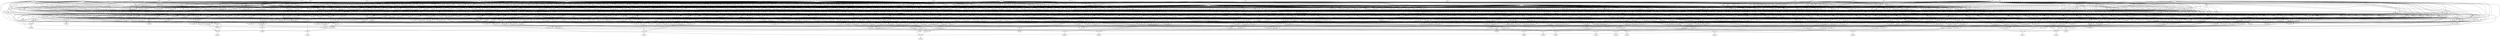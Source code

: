 strict digraph "g" {
pi06;
new_n92_;
pi08;
pi40;
pi41;
new_n93_;
pi09;
pi20;
pi27;
pi07;
new_n94_;
pi10;
pi12;
pi00;
new_n95_;
pi35;
pi05;
new_n96_;
new_n97_;
new_n98_;
new_n99_;
new_n100_;
new_n101_;
new_n102_;
new_n103_;
new_n104_;
new_n105_;
new_n106_;
new_n107_;
new_n108_;
new_n109_;
new_n110_;
new_n111_;
new_n112_;
po00;
new_n114_;
pi14;
new_n115_;
new_n116_;
new_n117_;
new_n118_;
new_n119_;
new_n120_;
new_n121_;
new_n122_;
new_n123_;
new_n124_;
new_n125_;
new_n126_;
new_n127_;
new_n128_;
new_n129_;
new_n130_;
new_n131_;
new_n132_;
new_n133_;
pi01;
new_n134_;
new_n135_;
new_n136_;
new_n137_;
new_n138_;
pi33;
pi31;
new_n139_;
new_n140_;
new_n141_;
pi39;
new_n142_;
pi24;
new_n143_;
pi28;
pi23;
new_n144_;
pi26;
new_n145_;
pi03;
new_n146_;
new_n147_;
new_n148_;
new_n149_;
new_n150_;
new_n151_;
new_n152_;
new_n153_;
new_n154_;
new_n155_;
new_n156_;
new_n157_;
new_n158_;
new_n159_;
new_n160_;
new_n161_;
new_n162_;
new_n163_;
new_n164_;
new_n165_;
pi34;
new_n166_;
new_n167_;
new_n168_;
new_n169_;
new_n170_;
new_n171_;
new_n172_;
new_n173_;
new_n174_;
new_n175_;
new_n176_;
new_n177_;
new_n178_;
new_n179_;
new_n180_;
pi25;
new_n181_;
new_n182_;
new_n183_;
new_n184_;
pi04;
new_n185_;
new_n186_;
new_n187_;
new_n188_;
new_n189_;
new_n190_;
pi30;
pi32;
new_n191_;
new_n192_;
new_n193_;
pi11;
new_n194_;
new_n195_;
new_n196_;
new_n197_;
new_n198_;
pi15;
new_n199_;
new_n200_;
new_n201_;
new_n202_;
new_n203_;
new_n204_;
new_n205_;
new_n206_;
new_n207_;
new_n208_;
new_n209_;
new_n210_;
new_n211_;
new_n212_;
new_n213_;
new_n214_;
new_n215_;
new_n216_;
new_n217_;
new_n218_;
new_n219_;
new_n220_;
new_n221_;
new_n222_;
new_n223_;
new_n224_;
new_n225_;
new_n226_;
new_n227_;
new_n228_;
new_n229_;
new_n230_;
new_n231_;
new_n232_;
new_n233_;
new_n234_;
new_n235_;
new_n236_;
new_n237_;
new_n238_;
new_n239_;
new_n240_;
new_n241_;
new_n242_;
new_n243_;
new_n244_;
new_n245_;
new_n246_;
new_n247_;
new_n248_;
new_n249_;
new_n250_;
pi18;
new_n251_;
new_n252_;
new_n253_;
po01;
new_n255_;
new_n256_;
new_n257_;
new_n258_;
new_n259_;
new_n260_;
new_n261_;
new_n262_;
new_n263_;
new_n264_;
new_n265_;
new_n266_;
new_n267_;
new_n268_;
new_n269_;
new_n270_;
new_n271_;
new_n272_;
pi29;
new_n273_;
new_n274_;
new_n275_;
new_n276_;
new_n277_;
new_n278_;
new_n279_;
new_n280_;
new_n281_;
new_n282_;
new_n283_;
new_n284_;
new_n285_;
new_n286_;
new_n287_;
new_n288_;
new_n289_;
new_n290_;
pi16;
new_n291_;
new_n292_;
new_n293_;
new_n294_;
new_n295_;
new_n296_;
new_n297_;
new_n298_;
new_n299_;
new_n300_;
new_n301_;
new_n302_;
new_n303_;
new_n304_;
new_n305_;
new_n306_;
new_n307_;
new_n308_;
new_n309_;
new_n310_;
new_n311_;
new_n312_;
new_n313_;
new_n314_;
new_n315_;
new_n316_;
new_n317_;
new_n318_;
new_n319_;
new_n320_;
new_n321_;
new_n322_;
new_n323_;
new_n324_;
new_n325_;
new_n326_;
new_n327_;
new_n328_;
new_n329_;
new_n330_;
new_n331_;
new_n332_;
new_n333_;
new_n334_;
new_n335_;
new_n336_;
new_n337_;
new_n338_;
new_n339_;
new_n340_;
new_n341_;
new_n342_;
new_n343_;
new_n344_;
po20;
new_n346_;
new_n347_;
new_n348_;
new_n349_;
new_n350_;
new_n351_;
new_n352_;
new_n353_;
new_n354_;
new_n355_;
new_n356_;
new_n357_;
new_n358_;
new_n359_;
new_n360_;
new_n361_;
new_n362_;
new_n363_;
new_n364_;
new_n365_;
new_n366_;
new_n367_;
new_n368_;
new_n369_;
new_n370_;
new_n371_;
new_n372_;
pi36;
new_n373_;
new_n374_;
new_n375_;
new_n376_;
new_n377_;
new_n378_;
new_n379_;
new_n380_;
new_n381_;
new_n382_;
new_n383_;
new_n384_;
new_n385_;
new_n386_;
new_n387_;
new_n388_;
new_n389_;
new_n390_;
new_n391_;
new_n392_;
new_n393_;
new_n394_;
new_n395_;
new_n396_;
new_n397_;
new_n398_;
new_n399_;
new_n400_;
new_n401_;
new_n402_;
new_n403_;
new_n404_;
new_n405_;
new_n406_;
new_n407_;
new_n408_;
po02;
new_n410_;
new_n411_;
new_n412_;
po03;
new_n414_;
new_n415_;
po04;
new_n417_;
new_n418_;
new_n419_;
new_n420_;
po05;
new_n422_;
new_n423_;
new_n424_;
new_n425_;
new_n426_;
new_n427_;
new_n428_;
new_n429_;
new_n430_;
new_n431_;
new_n432_;
new_n433_;
new_n434_;
new_n435_;
new_n436_;
new_n437_;
new_n438_;
new_n439_;
new_n440_;
new_n441_;
new_n442_;
new_n443_;
new_n444_;
new_n445_;
new_n446_;
new_n447_;
new_n448_;
new_n449_;
new_n450_;
po06;
new_n452_;
new_n453_;
new_n454_;
new_n455_;
new_n456_;
new_n457_;
new_n458_;
new_n459_;
new_n460_;
new_n461_;
new_n462_;
new_n463_;
new_n464_;
new_n465_;
new_n466_;
new_n467_;
new_n468_;
new_n469_;
new_n470_;
new_n471_;
new_n472_;
new_n473_;
new_n474_;
new_n475_;
new_n476_;
new_n477_;
new_n478_;
new_n479_;
new_n480_;
new_n481_;
new_n482_;
new_n483_;
new_n484_;
new_n485_;
new_n486_;
new_n487_;
new_n488_;
new_n489_;
new_n490_;
new_n491_;
new_n492_;
new_n493_;
new_n494_;
new_n495_;
new_n496_;
new_n497_;
new_n498_;
new_n499_;
new_n500_;
new_n501_;
new_n502_;
new_n503_;
new_n504_;
new_n505_;
new_n506_;
new_n507_;
new_n508_;
new_n509_;
new_n510_;
new_n511_;
new_n512_;
new_n513_;
new_n514_;
new_n515_;
new_n516_;
new_n517_;
new_n518_;
new_n519_;
po07;
new_n521_;
new_n522_;
new_n523_;
new_n524_;
new_n525_;
new_n526_;
new_n527_;
new_n528_;
new_n529_;
new_n530_;
new_n531_;
new_n532_;
new_n533_;
new_n534_;
new_n535_;
new_n536_;
new_n537_;
new_n538_;
new_n539_;
new_n540_;
new_n541_;
new_n542_;
new_n543_;
po26;
new_n545_;
new_n546_;
po25;
new_n548_;
new_n549_;
po08;
new_n551_;
new_n552_;
new_n553_;
new_n554_;
new_n555_;
new_n556_;
new_n557_;
new_n558_;
new_n559_;
new_n560_;
new_n561_;
new_n562_;
po09;
new_n564_;
new_n565_;
new_n566_;
new_n567_;
new_n568_;
new_n569_;
pi02;
pi38;
new_n570_;
new_n571_;
new_n572_;
new_n573_;
new_n574_;
pi37;
new_n575_;
new_n576_;
new_n577_;
new_n578_;
new_n579_;
new_n580_;
new_n581_;
new_n582_;
new_n583_;
new_n584_;
new_n585_;
new_n586_;
new_n587_;
new_n588_;
new_n589_;
new_n590_;
new_n591_;
new_n592_;
new_n593_;
new_n594_;
pi44;
new_n595_;
new_n596_;
pi43;
new_n597_;
pi42;
po44;
new_n599_;
new_n600_;
new_n601_;
new_n602_;
new_n603_;
new_n604_;
new_n605_;
new_n606_;
new_n607_;
po10;
new_n609_;
new_n610_;
new_n611_;
new_n612_;
new_n613_;
new_n614_;
new_n615_;
new_n616_;
new_n617_;
new_n618_;
new_n619_;
new_n620_;
new_n621_;
new_n622_;
new_n623_;
new_n624_;
new_n625_;
new_n626_;
new_n627_;
new_n628_;
new_n629_;
new_n630_;
new_n631_;
new_n632_;
new_n633_;
new_n634_;
new_n635_;
new_n636_;
new_n637_;
new_n638_;
new_n639_;
new_n640_;
new_n641_;
po11;
new_n643_;
pi13;
new_n644_;
new_n645_;
new_n646_;
new_n647_;
new_n648_;
new_n649_;
pi17;
new_n650_;
new_n651_;
new_n652_;
new_n653_;
new_n654_;
new_n655_;
new_n656_;
new_n657_;
new_n658_;
new_n659_;
new_n660_;
new_n661_;
new_n662_;
new_n663_;
new_n664_;
new_n665_;
pi19;
new_n666_;
new_n667_;
new_n668_;
new_n669_;
new_n670_;
new_n671_;
pi21;
new_n672_;
new_n673_;
new_n674_;
new_n675_;
new_n676_;
new_n677_;
new_n678_;
new_n679_;
new_n680_;
new_n681_;
new_n682_;
new_n683_;
new_n684_;
new_n685_;
new_n686_;
new_n687_;
new_n688_;
new_n689_;
new_n690_;
new_n691_;
new_n692_;
new_n693_;
new_n694_;
new_n695_;
new_n696_;
new_n697_;
new_n698_;
new_n699_;
new_n700_;
new_n701_;
new_n702_;
new_n703_;
new_n704_;
new_n705_;
new_n706_;
new_n707_;
new_n708_;
new_n709_;
new_n710_;
pi22;
new_n711_;
new_n712_;
new_n713_;
new_n714_;
new_n715_;
new_n716_;
new_n717_;
new_n718_;
new_n719_;
new_n720_;
new_n721_;
new_n722_;
new_n723_;
new_n724_;
new_n725_;
new_n726_;
new_n727_;
new_n728_;
new_n729_;
new_n730_;
new_n731_;
new_n732_;
new_n733_;
new_n734_;
new_n735_;
new_n736_;
new_n737_;
new_n738_;
new_n739_;
new_n740_;
new_n741_;
new_n742_;
new_n743_;
new_n744_;
new_n745_;
new_n746_;
new_n747_;
new_n748_;
new_n749_;
new_n750_;
new_n751_;
new_n752_;
new_n753_;
new_n754_;
new_n755_;
new_n756_;
new_n757_;
new_n758_;
po24;
new_n760_;
new_n761_;
new_n762_;
new_n763_;
new_n764_;
new_n765_;
new_n766_;
new_n767_;
new_n768_;
new_n769_;
new_n770_;
new_n771_;
new_n772_;
new_n773_;
new_n774_;
new_n775_;
new_n776_;
new_n777_;
new_n778_;
new_n779_;
new_n780_;
new_n781_;
new_n782_;
new_n783_;
new_n784_;
new_n785_;
new_n786_;
new_n787_;
new_n788_;
new_n789_;
new_n790_;
new_n791_;
po12;
new_n793_;
new_n794_;
new_n795_;
new_n796_;
new_n797_;
new_n798_;
new_n799_;
new_n800_;
new_n801_;
new_n802_;
new_n803_;
new_n804_;
new_n805_;
new_n806_;
new_n807_;
new_n808_;
new_n809_;
new_n810_;
po13;
new_n812_;
new_n813_;
new_n814_;
new_n815_;
new_n816_;
new_n817_;
new_n818_;
new_n819_;
new_n820_;
new_n821_;
new_n822_;
new_n823_;
new_n824_;
new_n825_;
new_n826_;
new_n827_;
new_n828_;
new_n829_;
new_n830_;
new_n831_;
po14;
new_n833_;
new_n834_;
new_n835_;
new_n836_;
new_n837_;
new_n838_;
new_n839_;
new_n840_;
po16;
po17;
new_n843_;
po18;
new_n845_;
new_n846_;
new_n847_;
new_n848_;
new_n849_;
new_n850_;
new_n851_;
new_n852_;
new_n853_;
new_n854_;
new_n855_;
new_n856_;
new_n857_;
new_n858_;
new_n859_;
new_n860_;
new_n861_;
new_n862_;
new_n863_;
new_n864_;
new_n865_;
new_n866_;
new_n867_;
po19;
new_n869_;
new_n870_;
new_n871_;
new_n872_;
new_n873_;
new_n874_;
new_n875_;
new_n876_;
new_n877_;
new_n878_;
new_n879_;
new_n880_;
new_n881_;
new_n882_;
new_n883_;
new_n884_;
new_n885_;
new_n886_;
po21;
new_n888_;
new_n889_;
new_n890_;
new_n891_;
new_n892_;
new_n893_;
new_n894_;
new_n895_;
new_n896_;
new_n897_;
new_n898_;
new_n899_;
new_n900_;
new_n901_;
new_n902_;
new_n903_;
new_n904_;
po22;
new_n906_;
new_n907_;
new_n908_;
new_n909_;
new_n910_;
new_n911_;
new_n912_;
new_n913_;
new_n914_;
new_n915_;
new_n916_;
new_n917_;
new_n918_;
new_n919_;
new_n920_;
new_n921_;
po23;
po27;
new_n924_;
new_n925_;
new_n926_;
new_n927_;
new_n928_;
new_n929_;
new_n930_;
new_n931_;
new_n932_;
new_n933_;
new_n934_;
new_n935_;
new_n936_;
new_n937_;
new_n938_;
new_n939_;
new_n940_;
new_n941_;
new_n942_;
new_n943_;
new_n944_;
new_n945_;
new_n946_;
new_n947_;
new_n948_;
new_n949_;
new_n950_;
new_n951_;
new_n952_;
new_n953_;
new_n954_;
new_n955_;
new_n956_;
new_n957_;
new_n958_;
new_n959_;
new_n960_;
new_n961_;
new_n962_;
po28;
new_n964_;
new_n965_;
new_n966_;
new_n967_;
new_n968_;
new_n969_;
new_n970_;
new_n971_;
new_n972_;
po29;
new_n974_;
po31;
new_n976_;
new_n977_;
new_n978_;
po32;
po33;
po34;
new_n982_;
new_n983_;
new_n984_;
new_n985_;
new_n986_;
new_n987_;
new_n988_;
new_n989_;
new_n990_;
po36;
new_n992_;
new_n993_;
new_n994_;
new_n995_;
new_n996_;
new_n997_;
new_n998_;
new_n999_;
new_n1000_;
new_n1001_;
new_n1002_;
new_n1003_;
new_n1004_;
new_n1005_;
new_n1006_;
new_n1007_;
po37;
po38;
po39;
new_n1011_;
po40;
new_n1013_;
po41;
po42;
new_n1016_;
new_n1017_;
new_n1018_;
new_n1019_;
new_n1020_;
new_n1021_;
new_n1022_;
new_n1023_;
new_n1024_;
po43;
po30;
"out:po00";
"out:po01";
"out:po02";
"out:po03";
"out:po04";
"out:po05";
"out:po06";
"out:po07";
"out:po08";
"out:po09";
"out:po10";
"out:po11";
"out:po12";
"out:po13";
"out:po14";
"out:po16";
"out:po17";
"out:po18";
"out:po19";
"out:po21";
"out:po22";
"out:po23";
"out:po27";
"out:po28";
"out:po29";
"out:po31";
"out:po32";
"out:po33";
"out:po34";
"out:po36";
"out:po37";
"out:po38";
"out:po39";
"out:po40";
"out:po41";
"out:po42";
"out:po43";
"out:po30";
pi06 -> new_n92_;
pi06 -> new_n98_;
pi06 -> new_n99_;
pi06 -> new_n102_;
pi06 -> new_n108_;
pi06 -> new_n109_;
pi06 -> new_n115_;
pi06 -> new_n118_;
pi06 -> new_n121_;
pi06 -> new_n123_;
pi06 -> new_n127_;
pi06 -> new_n131_;
pi06 -> new_n134_;
pi06 -> new_n138_;
pi06 -> new_n141_;
pi06 -> new_n147_;
pi06 -> new_n151_;
pi06 -> new_n155_;
pi06 -> new_n160_;
pi06 -> new_n164_;
pi06 -> new_n166_;
pi06 -> new_n172_;
pi06 -> new_n173_;
pi06 -> new_n175_;
pi06 -> new_n183_;
pi06 -> new_n186_;
pi06 -> new_n196_;
pi06 -> new_n207_;
pi06 -> new_n211_;
pi06 -> new_n217_;
pi06 -> new_n226_;
pi06 -> new_n232_;
pi06 -> new_n237_;
pi06 -> new_n240_;
pi06 -> new_n243_;
pi06 -> new_n249_;
pi06 -> new_n251_;
pi06 -> new_n255_;
pi06 -> new_n259_;
pi06 -> new_n261_;
pi06 -> new_n265_;
pi06 -> new_n268_;
pi06 -> new_n271_;
pi06 -> new_n274_;
pi06 -> new_n278_;
pi06 -> new_n299_;
pi06 -> new_n303_;
pi06 -> new_n304_;
pi06 -> new_n308_;
pi06 -> new_n310_;
pi06 -> new_n313_;
pi06 -> new_n318_;
pi06 -> new_n324_;
pi06 -> new_n327_;
pi06 -> new_n333_;
pi06 -> new_n339_;
pi06 -> new_n342_;
pi06 -> new_n346_;
pi06 -> new_n362_;
pi06 -> new_n367_;
pi06 -> new_n372_;
pi06 -> new_n379_;
pi06 -> new_n382_;
pi06 -> new_n386_;
pi06 -> new_n393_;
pi06 -> new_n395_;
pi06 -> new_n401_;
pi06 -> new_n403_;
pi06 -> new_n410_;
pi06 -> new_n424_;
pi06 -> new_n428_;
pi06 -> new_n460_;
pi06 -> new_n462_;
pi06 -> new_n463_;
pi06 -> new_n468_;
pi06 -> new_n469_;
pi06 -> new_n488_;
pi06 -> new_n490_;
pi06 -> new_n493_;
pi06 -> new_n495_;
pi06 -> new_n501_;
pi06 -> new_n504_;
pi06 -> new_n506_;
pi06 -> new_n510_;
pi06 -> new_n511_;
pi06 -> new_n516_;
pi06 -> new_n536_;
pi06 -> new_n546_;
pi06 -> new_n564_;
pi06 -> new_n569_;
pi06 -> new_n573_;
pi06 -> new_n580_;
pi06 -> new_n585_;
pi06 -> new_n589_;
pi06 -> new_n599_;
pi06 -> new_n619_;
pi06 -> new_n624_;
pi06 -> new_n630_;
pi06 -> new_n633_;
pi06 -> new_n637_;
pi06 -> new_n638_;
pi06 -> new_n654_;
pi06 -> new_n665_;
pi06 -> new_n671_;
pi06 -> new_n675_;
pi06 -> new_n682_;
pi06 -> new_n689_;
pi06 -> new_n692_;
pi06 -> new_n693_;
pi06 -> new_n703_;
pi06 -> new_n723_;
pi06 -> new_n733_;
pi06 -> new_n739_;
pi06 -> po24;
pi06 -> new_n766_;
pi06 -> new_n780_;
pi06 -> new_n783_;
new_n92_ -> new_n93_;
pi08 -> new_n92_;
pi08 -> new_n98_;
pi08 -> new_n99_;
pi08 -> new_n102_;
pi08 -> new_n108_;
pi08 -> new_n109_;
pi08 -> new_n114_;
pi08 -> new_n117_;
pi08 -> new_n120_;
pi08 -> new_n123_;
pi08 -> new_n126_;
pi08 -> new_n130_;
pi08 -> new_n134_;
pi08 -> new_n138_;
pi08 -> new_n141_;
pi08 -> new_n146_;
pi08 -> new_n151_;
pi08 -> new_n154_;
pi08 -> new_n160_;
pi08 -> new_n163_;
pi08 -> new_n166_;
pi08 -> new_n171_;
pi08 -> new_n175_;
pi08 -> new_n183_;
pi08 -> new_n186_;
pi08 -> new_n195_;
pi08 -> new_n207_;
pi08 -> new_n210_;
pi08 -> new_n217_;
pi08 -> new_n225_;
pi08 -> new_n232_;
pi08 -> new_n237_;
pi08 -> new_n240_;
pi08 -> new_n242_;
pi08 -> new_n248_;
pi08 -> new_n250_;
pi08 -> new_n255_;
pi08 -> new_n258_;
pi08 -> new_n261_;
pi08 -> new_n264_;
pi08 -> new_n268_;
pi08 -> new_n271_;
pi08 -> new_n274_;
pi08 -> new_n277_;
pi08 -> new_n298_;
pi08 -> new_n302_;
pi08 -> new_n304_;
pi08 -> new_n307_;
pi08 -> new_n310_;
pi08 -> new_n318_;
pi08 -> new_n323_;
pi08 -> new_n327_;
pi08 -> new_n336_;
pi08 -> new_n339_;
pi08 -> new_n342_;
pi08 -> new_n346_;
pi08 -> new_n358_;
pi08 -> new_n361_;
pi08 -> new_n366_;
pi08 -> new_n372_;
pi08 -> new_n379_;
pi08 -> new_n382_;
pi08 -> new_n393_;
pi08 -> new_n395_;
pi08 -> new_n400_;
pi08 -> new_n403_;
pi08 -> new_n410_;
pi08 -> new_n423_;
pi08 -> new_n428_;
pi08 -> new_n467_;
pi08 -> new_n469_;
pi08 -> new_n487_;
pi08 -> new_n492_;
pi08 -> new_n500_;
pi08 -> new_n502_;
pi08 -> new_n505_;
pi08 -> new_n535_;
pi08 -> new_n545_;
pi08 -> new_n564_;
pi08 -> new_n569_;
pi08 -> new_n573_;
pi08 -> new_n580_;
pi08 -> new_n585_;
pi08 -> new_n589_;
pi08 -> new_n599_;
pi08 -> new_n623_;
pi08 -> new_n630_;
pi08 -> new_n632_;
pi08 -> new_n636_;
pi08 -> new_n675_;
pi08 -> new_n682_;
pi08 -> new_n689_;
pi08 -> new_n693_;
pi08 -> new_n723_;
pi08 -> new_n733_;
pi08 -> new_n738_;
pi08 -> new_n774_;
pi08 -> new_n783_;
pi40 -> new_n92_;
pi40 -> new_n95_;
pi40 -> new_n99_;
pi40 -> new_n102_;
pi40 -> new_n105_;
pi40 -> new_n109_;
pi40 -> new_n238_;
pi40 -> new_n288_;
pi40 -> new_n631_;
pi40 -> new_n648_;
pi40 -> new_n685_;
pi40 -> new_n716_;
pi40 -> new_n733_;
pi40 -> new_n737_;
pi40 -> new_n743_;
pi40 -> new_n772_;
pi40 -> new_n778_;
pi40 -> new_n783_;
pi41 -> new_n92_;
pi41 -> new_n95_;
pi41 -> new_n99_;
pi41 -> new_n102_;
pi41 -> new_n105_;
pi41 -> new_n109_;
pi41 -> new_n124_;
pi41 -> new_n160_;
pi41 -> new_n175_;
pi41 -> new_n207_;
pi41 -> new_n217_;
pi41 -> new_n255_;
pi41 -> new_n286_;
pi41 -> new_n334_;
pi41 -> new_n349_;
pi41 -> new_n356_;
pi41 -> new_n403_;
pi41 -> new_n430_;
pi41 -> new_n463_;
new_n93_ -> new_n94_;
pi09 -> new_n93_;
pi09 -> new_n96_;
pi09 -> new_n100_;
pi09 -> new_n103_;
pi09 -> new_n106_;
pi09 -> new_n110_;
pi09 -> new_n116_;
pi09 -> new_n119_;
pi09 -> new_n122_;
pi09 -> new_n124_;
pi09 -> new_n128_;
pi09 -> new_n132_;
pi09 -> new_n135_;
pi09 -> new_n139_;
pi09 -> new_n145_;
pi09 -> new_n147_;
pi09 -> new_n152_;
pi09 -> new_n156_;
pi09 -> new_n159_;
pi09 -> new_n161_;
pi09 -> new_n165_;
pi09 -> new_n167_;
pi09 -> new_n172_;
pi09 -> new_n173_;
pi09 -> new_n176_;
pi09 -> new_n181_;
pi09 -> new_n184_;
pi09 -> new_n187_;
pi09 -> new_n192_;
pi09 -> new_n194_;
pi09 -> new_n197_;
pi09 -> new_n199_;
pi09 -> new_n201_;
pi09 -> new_n206_;
pi09 -> new_n208_;
pi09 -> new_n212_;
pi09 -> new_n216_;
pi09 -> new_n218_;
pi09 -> new_n220_;
pi09 -> new_n224_;
pi09 -> new_n227_;
pi09 -> new_n228_;
pi09 -> new_n230_;
pi09 -> new_n231_;
pi09 -> new_n233_;
pi09 -> new_n238_;
pi09 -> new_n241_;
pi09 -> new_n244_;
pi09 -> new_n246_;
pi09 -> new_n249_;
pi09 -> new_n251_;
pi09 -> new_n257_;
pi09 -> new_n260_;
pi09 -> new_n262_;
pi09 -> new_n266_;
pi09 -> new_n269_;
pi09 -> new_n272_;
pi09 -> new_n275_;
pi09 -> new_n279_;
pi09 -> new_n280_;
pi09 -> new_n283_;
pi09 -> new_n286_;
pi09 -> new_n288_;
pi09 -> new_n291_;
pi09 -> new_n295_;
pi09 -> new_n300_;
pi09 -> new_n303_;
pi09 -> new_n305_;
pi09 -> new_n309_;
pi09 -> new_n311_;
pi09 -> new_n313_;
pi09 -> new_n317_;
pi09 -> new_n319_;
pi09 -> new_n325_;
pi09 -> new_n328_;
pi09 -> new_n335_;
pi09 -> new_n337_;
pi09 -> new_n340_;
pi09 -> new_n343_;
pi09 -> new_n347_;
pi09 -> new_n349_;
pi09 -> new_n354_;
pi09 -> new_n357_;
pi09 -> new_n360_;
pi09 -> new_n362_;
pi09 -> new_n364_;
pi09 -> new_n368_;
pi09 -> new_n373_;
pi09 -> new_n375_;
pi09 -> new_n376_;
pi09 -> new_n378_;
pi09 -> new_n380_;
pi09 -> new_n383_;
pi09 -> new_n386_;
pi09 -> new_n390_;
pi09 -> new_n391_;
pi09 -> new_n394_;
pi09 -> new_n396_;
pi09 -> new_n402_;
pi09 -> new_n405_;
pi09 -> new_n411_;
pi09 -> new_n422_;
pi09 -> new_n424_;
pi09 -> new_n427_;
pi09 -> new_n429_;
pi09 -> new_n430_;
pi09 -> new_n439_;
pi09 -> new_n441_;
pi09 -> new_n442_;
pi09 -> new_n444_;
pi09 -> new_n446_;
pi09 -> new_n452_;
pi09 -> new_n454_;
pi09 -> new_n456_;
pi09 -> new_n458_;
pi09 -> new_n461_;
pi09 -> new_n465_;
pi09 -> new_n468_;
pi09 -> new_n470_;
pi09 -> new_n472_;
pi09 -> new_n474_;
pi09 -> new_n477_;
pi09 -> new_n480_;
pi09 -> new_n481_;
pi09 -> new_n484_;
pi09 -> new_n489_;
pi09 -> new_n491_;
pi09 -> new_n493_;
pi09 -> new_n494_;
pi09 -> new_n498_;
pi09 -> new_n508_;
pi09 -> new_n513_;
pi09 -> new_n514_;
pi09 -> new_n517_;
pi09 -> new_n524_;
pi09 -> new_n526_;
pi09 -> new_n536_;
pi09 -> new_n537_;
pi09 -> new_n543_;
pi09 -> new_n546_;
pi09 -> new_n551_;
pi09 -> new_n557_;
pi09 -> new_n565_;
pi09 -> new_n574_;
pi09 -> new_n581_;
pi09 -> new_n590_;
pi09 -> new_n594_;
pi09 -> new_n597_;
pi09 -> new_n600_;
pi09 -> new_n603_;
pi09 -> new_n614_;
pi09 -> new_n616_;
pi09 -> new_n619_;
pi09 -> new_n624_;
pi09 -> new_n631_;
pi09 -> new_n633_;
pi09 -> new_n634_;
pi09 -> new_n637_;
pi09 -> new_n638_;
pi09 -> new_n644_;
pi09 -> new_n650_;
pi09 -> new_n652_;
pi09 -> new_n655_;
pi09 -> new_n662_;
pi09 -> new_n667_;
pi09 -> new_n670_;
pi09 -> new_n673_;
pi09 -> new_n674_;
pi09 -> new_n676_;
pi09 -> new_n683_;
pi09 -> new_n685_;
pi09 -> new_n690_;
pi09 -> new_n692_;
pi09 -> new_n694_;
pi09 -> new_n703_;
pi09 -> new_n712_;
pi09 -> new_n716_;
pi09 -> new_n718_;
pi09 -> new_n725_;
pi09 -> new_n728_;
pi09 -> new_n734_;
pi09 -> new_n737_;
pi09 -> new_n739_;
pi09 -> new_n743_;
pi09 -> new_n754_;
pi09 -> po24;
pi09 -> new_n766_;
pi09 -> new_n769_;
pi09 -> new_n771_;
pi09 -> new_n773_;
pi09 -> new_n778_;
pi09 -> new_n780_;
pi09 -> new_n784_;
pi09 -> new_n786_;
pi20 -> new_n93_;
pi20 -> new_n97_;
pi20 -> new_n100_;
pi20 -> new_n103_;
pi20 -> new_n107_;
pi20 -> new_n110_;
pi20 -> new_n125_;
pi20 -> new_n237_;
pi20 -> new_n287_;
pi20 -> new_n288_;
pi20 -> new_n350_;
pi20 -> new_n431_;
pi20 -> new_n489_;
pi20 -> new_n493_;
pi20 -> new_n535_;
pi20 -> new_n631_;
pi20 -> new_n648_;
pi20 -> new_n685_;
pi20 -> new_n716_;
pi20 -> new_n729_;
pi20 -> new_n735_;
pi20 -> new_n737_;
pi20 -> new_n743_;
pi20 -> new_n774_;
pi20 -> new_n785_;
pi27 -> new_n93_;
pi27 -> new_n96_;
pi27 -> new_n100_;
pi27 -> new_n103_;
pi27 -> new_n106_;
pi27 -> new_n110_;
pi27 -> new_n135_;
pi27 -> new_n152_;
pi27 -> new_n161_;
pi27 -> new_n167_;
pi27 -> new_n176_;
pi27 -> new_n187_;
pi27 -> new_n208_;
pi27 -> new_n218_;
pi27 -> new_n233_;
pi27 -> new_n241_;
pi27 -> new_n256_;
pi27 -> new_n262_;
pi27 -> new_n269_;
pi27 -> new_n295_;
pi27 -> new_n311_;
pi27 -> new_n319_;
pi27 -> new_n328_;
pi27 -> new_n334_;
pi27 -> new_n340_;
pi27 -> new_n343_;
pi27 -> new_n347_;
pi27 -> new_n356_;
pi27 -> new_n383_;
pi27 -> new_n394_;
pi27 -> new_n396_;
pi27 -> new_n404_;
pi27 -> new_n411_;
pi27 -> new_n452_;
pi27 -> new_n453_;
pi27 -> new_n459_;
pi27 -> new_n460_;
pi27 -> new_n462_;
pi27 -> new_n463_;
pi27 -> new_n468_;
pi27 -> new_n472_;
pi27 -> new_n474_;
pi27 -> new_n477_;
pi27 -> new_n479_;
pi27 -> new_n483_;
pi27 -> new_n486_;
pi27 -> new_n489_;
pi27 -> new_n490_;
pi27 -> new_n495_;
pi27 -> new_n499_;
pi27 -> new_n501_;
pi27 -> new_n504_;
pi27 -> new_n507_;
pi27 -> new_n510_;
pi27 -> new_n512_;
pi27 -> new_n514_;
pi27 -> new_n516_;
pi27 -> new_n772_;
pi07 -> new_n94_;
pi07 -> new_n97_;
pi07 -> new_n101_;
pi07 -> new_n104_;
pi07 -> new_n107_;
pi07 -> new_n111_;
pi07 -> new_n116_;
pi07 -> new_n118_;
pi07 -> new_n122_;
pi07 -> new_n124_;
pi07 -> new_n127_;
pi07 -> new_n132_;
pi07 -> new_n135_;
pi07 -> new_n140_;
pi07 -> new_n144_;
pi07 -> new_n148_;
pi07 -> new_n153_;
pi07 -> new_n156_;
pi07 -> new_n158_;
pi07 -> new_n162_;
pi07 -> new_n165_;
pi07 -> new_n168_;
pi07 -> new_n172_;
pi07 -> new_n174_;
pi07 -> new_n177_;
pi07 -> new_n181_;
pi07 -> new_n184_;
pi07 -> new_n188_;
pi07 -> new_n191_;
pi07 -> new_n193_;
pi07 -> new_n197_;
pi07 -> new_n198_;
pi07 -> new_n200_;
pi07 -> new_n205_;
pi07 -> new_n209_;
pi07 -> new_n212_;
pi07 -> new_n215_;
pi07 -> new_n219_;
pi07 -> new_n220_;
pi07 -> new_n223_;
pi07 -> new_n227_;
pi07 -> new_n228_;
pi07 -> new_n229_;
pi07 -> new_n231_;
pi07 -> new_n234_;
pi07 -> new_n239_;
pi07 -> new_n241_;
pi07 -> new_n242_;
pi07 -> new_n246_;
pi07 -> new_n249_;
pi07 -> new_n251_;
pi07 -> new_n256_;
pi07 -> new_n259_;
pi07 -> new_n263_;
pi07 -> new_n265_;
pi07 -> new_n269_;
pi07 -> new_n272_;
pi07 -> new_n276_;
pi07 -> new_n279_;
pi07 -> new_n280_;
pi07 -> new_n283_;
pi07 -> new_n286_;
pi07 -> new_n289_;
pi07 -> new_n291_;
pi07 -> new_n296_;
pi07 -> new_n300_;
pi07 -> new_n303_;
pi07 -> new_n305_;
pi07 -> new_n309_;
pi07 -> new_n312_;
pi07 -> new_n314_;
pi07 -> new_n317_;
pi07 -> new_n320_;
pi07 -> new_n321_;
pi07 -> new_n325_;
pi07 -> new_n329_;
pi07 -> new_n334_;
pi07 -> new_n337_;
pi07 -> new_n341_;
pi07 -> new_n343_;
pi07 -> new_n347_;
pi07 -> new_n349_;
pi07 -> new_n354_;
pi07 -> new_n356_;
pi07 -> new_n360_;
pi07 -> new_n363_;
pi07 -> new_n364_;
pi07 -> new_n366_;
pi07 -> new_n374_;
pi07 -> new_n375_;
pi07 -> new_n376_;
pi07 -> new_n380_;
pi07 -> new_n383_;
pi07 -> new_n386_;
pi07 -> new_n391_;
pi07 -> new_n394_;
pi07 -> new_n397_;
pi07 -> new_n399_;
pi07 -> new_n401_;
pi07 -> new_n404_;
pi07 -> new_n411_;
pi07 -> new_n414_;
pi07 -> new_n425_;
pi07 -> new_n429_;
pi07 -> new_n430_;
pi07 -> new_n439_;
pi07 -> new_n446_;
pi07 -> new_n454_;
pi07 -> new_n456_;
pi07 -> new_n457_;
pi07 -> new_n459_;
pi07 -> new_n461_;
pi07 -> new_n465_;
pi07 -> new_n467_;
pi07 -> new_n471_;
pi07 -> new_n473_;
pi07 -> new_n475_;
pi07 -> new_n478_;
pi07 -> new_n480_;
pi07 -> new_n484_;
pi07 -> new_n486_;
pi07 -> new_n487_;
pi07 -> new_n490_;
pi07 -> new_n492_;
pi07 -> new_n498_;
pi07 -> new_n500_;
pi07 -> new_n508_;
pi07 -> new_n513_;
pi07 -> new_n517_;
pi07 -> new_n518_;
pi07 -> new_n525_;
pi07 -> new_n526_;
pi07 -> new_n533_;
pi07 -> new_n536_;
pi07 -> new_n537_;
pi07 -> new_n543_;
pi07 -> po25;
pi07 -> new_n552_;
pi07 -> new_n557_;
pi07 -> new_n566_;
pi07 -> new_n575_;
pi07 -> new_n582_;
pi07 -> new_n590_;
pi07 -> new_n595_;
pi07 -> po44;
pi07 -> new_n600_;
pi07 -> new_n603_;
pi07 -> new_n614_;
pi07 -> new_n616_;
pi07 -> new_n620_;
pi07 -> new_n625_;
pi07 -> new_n644_;
pi07 -> new_n650_;
pi07 -> new_n652_;
pi07 -> new_n655_;
pi07 -> new_n662_;
pi07 -> new_n667_;
pi07 -> new_n673_;
pi07 -> new_n674_;
pi07 -> new_n676_;
pi07 -> new_n684_;
pi07 -> new_n686_;
pi07 -> new_n691_;
pi07 -> new_n692_;
pi07 -> new_n694_;
pi07 -> new_n712_;
pi07 -> new_n719_;
pi07 -> new_n724_;
pi07 -> new_n728_;
pi07 -> new_n735_;
pi07 -> new_n754_;
pi07 -> po24;
pi07 -> new_n768_;
pi07 -> new_n772_;
pi07 -> new_n779_;
pi07 -> new_n785_;
pi07 -> new_n787_;
new_n94_ -> po00;
new_n94_ -> new_n406_;
new_n94_ -> new_n714_;
new_n94_ -> new_n985_;
new_n94_ -> new_n1024_;
pi10 -> new_n94_;
pi10 -> new_n97_;
pi10 -> new_n101_;
pi10 -> new_n104_;
pi10 -> new_n107_;
pi10 -> new_n111_;
pi10 -> new_n114_;
pi10 -> new_n118_;
pi10 -> new_n120_;
pi10 -> new_n123_;
pi10 -> new_n126_;
pi10 -> new_n130_;
pi10 -> new_n134_;
pi10 -> new_n138_;
pi10 -> new_n141_;
pi10 -> new_n146_;
pi10 -> new_n151_;
pi10 -> new_n154_;
pi10 -> new_n160_;
pi10 -> new_n163_;
pi10 -> new_n166_;
pi10 -> new_n171_;
pi10 -> new_n175_;
pi10 -> new_n183_;
pi10 -> new_n188_;
pi10 -> new_n195_;
pi10 -> new_n207_;
pi10 -> new_n210_;
pi10 -> new_n217_;
pi10 -> new_n226_;
pi10 -> new_n234_;
pi10 -> new_n255_;
pi10 -> new_n258_;
pi10 -> new_n261_;
pi10 -> new_n264_;
pi10 -> new_n268_;
pi10 -> new_n271_;
pi10 -> new_n274_;
pi10 -> new_n277_;
pi10 -> new_n298_;
pi10 -> new_n302_;
pi10 -> new_n304_;
pi10 -> new_n307_;
pi10 -> new_n312_;
pi10 -> new_n318_;
pi10 -> new_n323_;
pi10 -> new_n327_;
pi10 -> new_n336_;
pi10 -> new_n339_;
pi10 -> new_n344_;
pi10 -> new_n346_;
pi10 -> new_n358_;
pi10 -> new_n361_;
pi10 -> new_n366_;
pi10 -> new_n374_;
pi10 -> new_n379_;
pi10 -> new_n384_;
pi10 -> new_n393_;
pi10 -> new_n395_;
pi10 -> new_n400_;
pi10 -> new_n403_;
pi10 -> new_n410_;
pi10 -> new_n423_;
pi10 -> new_n428_;
pi10 -> new_n469_;
pi10 -> new_n487_;
pi10 -> new_n492_;
pi10 -> new_n500_;
pi10 -> new_n503_;
pi10 -> new_n506_;
pi10 -> new_n509_;
pi10 -> new_n511_;
pi10 -> new_n515_;
pi10 -> new_n535_;
pi10 -> new_n545_;
pi10 -> new_n564_;
pi10 -> new_n569_;
pi10 -> new_n573_;
pi10 -> new_n580_;
pi10 -> new_n585_;
pi10 -> new_n589_;
pi10 -> new_n599_;
pi10 -> new_n619_;
pi10 -> new_n623_;
pi10 -> new_n630_;
pi10 -> new_n633_;
pi10 -> new_n636_;
pi10 -> new_n675_;
pi10 -> new_n684_;
pi10 -> new_n689_;
pi10 -> new_n693_;
pi10 -> new_n723_;
pi10 -> new_n733_;
pi10 -> new_n738_;
pi10 -> new_n766_;
pi10 -> new_n774_;
pi10 -> new_n783_;
pi12 -> new_n94_;
pi12 -> new_n98_;
pi12 -> new_n101_;
pi12 -> new_n104_;
pi12 -> new_n108_;
pi12 -> new_n111_;
pi12 -> new_n114_;
pi12 -> new_n117_;
pi12 -> new_n120_;
pi12 -> new_n123_;
pi12 -> new_n126_;
pi12 -> new_n130_;
pi12 -> new_n134_;
pi12 -> new_n140_;
pi12 -> new_n141_;
pi12 -> new_n146_;
pi12 -> new_n153_;
pi12 -> new_n154_;
pi12 -> new_n162_;
pi12 -> new_n163_;
pi12 -> new_n168_;
pi12 -> new_n171_;
pi12 -> new_n177_;
pi12 -> new_n183_;
pi12 -> new_n188_;
pi12 -> new_n195_;
pi12 -> new_n209_;
pi12 -> new_n210_;
pi12 -> new_n219_;
pi12 -> new_n225_;
pi12 -> new_n234_;
pi12 -> new_n237_;
pi12 -> new_n240_;
pi12 -> new_n242_;
pi12 -> new_n248_;
pi12 -> new_n250_;
pi12 -> new_n257_;
pi12 -> new_n258_;
pi12 -> new_n261_;
pi12 -> new_n264_;
pi12 -> new_n268_;
pi12 -> new_n271_;
pi12 -> new_n274_;
pi12 -> new_n277_;
pi12 -> new_n297_;
pi12 -> new_n298_;
pi12 -> new_n302_;
pi12 -> new_n306_;
pi12 -> new_n307_;
pi12 -> new_n312_;
pi12 -> new_n318_;
pi12 -> new_n323_;
pi12 -> new_n329_;
pi12 -> new_n335_;
pi12 -> new_n341_;
pi12 -> po20;
pi12 -> new_n346_;
pi12 -> new_n357_;
pi12 -> new_n361_;
pi12 -> new_n366_;
pi12 -> new_n374_;
pi12 -> new_n381_;
pi12 -> new_n385_;
pi12 -> new_n393_;
pi12 -> new_n397_;
pi12 -> new_n400_;
pi12 -> new_n405_;
pi12 -> new_n412_;
pi12 -> new_n423_;
pi12 -> new_n467_;
pi12 -> new_n469_;
pi12 -> new_n487_;
pi12 -> new_n492_;
pi12 -> new_n500_;
pi12 -> new_n502_;
pi12 -> new_n505_;
pi12 -> new_n535_;
pi12 -> new_n545_;
pi12 -> new_n552_;
pi12 -> new_n566_;
pi12 -> new_n570_;
pi12 -> new_n575_;
pi12 -> new_n582_;
pi12 -> new_n586_;
pi12 -> new_n591_;
pi12 -> new_n596_;
pi12 -> new_n599_;
pi12 -> new_n602_;
pi12 -> new_n613_;
pi12 -> new_n623_;
pi12 -> new_n630_;
pi12 -> new_n632_;
pi12 -> new_n636_;
pi12 -> new_n677_;
pi12 -> new_n684_;
pi12 -> new_n689_;
pi12 -> new_n695_;
pi12 -> new_n719_;
pi12 -> new_n723_;
pi12 -> new_n735_;
pi12 -> new_n738_;
pi12 -> new_n756_;
pi12 -> new_n762_;
pi12 -> new_n773_;
pi12 -> new_n785_;
pi12 -> new_n787_;
pi00 -> new_n95_;
pi00 -> new_n105_;
pi00 -> new_n333_;
pi00 -> new_n342_;
pi00 -> new_n382_;
pi00 -> new_n458_;
pi00 -> new_n516_;
pi00 -> new_n564_;
pi00 -> new_n589_;
new_n95_ -> new_n96_;
pi35 -> new_n95_;
pi35 -> new_n105_;
pi35 -> new_n151_;
pi35 -> new_n291_;
pi35 -> new_n310_;
pi35 -> new_n327_;
pi35 -> new_n333_;
pi35 -> new_n342_;
pi35 -> new_n382_;
pi35 -> new_n452_;
pi35 -> new_n453_;
pi35 -> new_n458_;
pi35 -> new_n512_;
pi35 -> new_n517_;
pi35 -> new_n557_;
pi35 -> new_n565_;
pi35 -> new_n590_;
pi35 -> new_n675_;
pi35 -> new_n724_;
pi35 -> new_n728_;
pi35 -> new_n734_;
pi35 -> new_n784_;
pi05 -> new_n96_;
pi05 -> new_n106_;
pi05 -> new_n116_;
pi05 -> new_n117_;
pi05 -> new_n122_;
pi05 -> new_n125_;
pi05 -> new_n126_;
pi05 -> new_n130_;
pi05 -> new_n133_;
pi05 -> new_n136_;
pi05 -> new_n139_;
pi05 -> new_n145_;
pi05 -> new_n148_;
pi05 -> new_n152_;
pi05 -> new_n154_;
pi05 -> new_n159_;
pi05 -> new_n161_;
pi05 -> new_n165_;
pi05 -> new_n167_;
pi05 -> new_n171_;
pi05 -> new_n173_;
pi05 -> new_n176_;
pi05 -> new_n182_;
pi05 -> new_n185_;
pi05 -> new_n187_;
pi05 -> new_n192_;
pi05 -> new_n194_;
pi05 -> new_n195_;
pi05 -> new_n199_;
pi05 -> new_n201_;
pi05 -> new_n206_;
pi05 -> new_n208_;
pi05 -> new_n212_;
pi05 -> new_n216_;
pi05 -> new_n218_;
pi05 -> new_n221_;
pi05 -> new_n224_;
pi05 -> new_n227_;
pi05 -> new_n228_;
pi05 -> new_n230_;
pi05 -> new_n231_;
pi05 -> new_n233_;
pi05 -> new_n238_;
pi05 -> new_n240_;
pi05 -> new_n242_;
pi05 -> new_n247_;
pi05 -> new_n248_;
pi05 -> new_n250_;
pi05 -> new_n270_;
pi05 -> new_n273_;
pi05 -> new_n280_;
pi05 -> new_n284_;
pi05 -> new_n287_;
pi05 -> new_n290_;
pi05 -> new_n292_;
pi05 -> new_n306_;
pi05 -> new_n311_;
pi05 -> new_n313_;
pi05 -> new_n317_;
pi05 -> new_n319_;
pi05 -> new_n321_;
pi05 -> new_n326_;
pi05 -> new_n328_;
pi05 -> new_n335_;
pi05 -> new_n337_;
pi05 -> new_n340_;
pi05 -> new_n344_;
pi05 -> new_n348_;
pi05 -> new_n350_;
pi05 -> new_n355_;
pi05 -> new_n357_;
pi05 -> new_n360_;
pi05 -> new_n362_;
pi05 -> new_n365_;
pi05 -> new_n373_;
pi05 -> new_n376_;
pi05 -> new_n378_;
pi05 -> new_n381_;
pi05 -> new_n384_;
pi05 -> new_n387_;
pi05 -> new_n392_;
pi05 -> new_n396_;
pi05 -> new_n424_;
pi05 -> new_n429_;
pi05 -> new_n431_;
pi05 -> new_n434_;
pi05 -> new_n455_;
pi05 -> new_n457_;
pi05 -> new_n459_;
pi05 -> new_n467_;
pi05 -> new_n472_;
pi05 -> new_n482_;
pi05 -> new_n502_;
pi05 -> new_n505_;
pi05 -> new_n514_;
pi05 -> new_n526_;
pi05 -> po26;
pi05 -> new_n546_;
pi05 -> new_n551_;
pi05 -> new_n558_;
pi05 -> new_n565_;
pi05 -> new_n570_;
pi05 -> new_n574_;
pi05 -> new_n581_;
pi05 -> new_n586_;
pi05 -> new_n591_;
pi05 -> new_n594_;
pi05 -> new_n597_;
pi05 -> new_n601_;
pi05 -> new_n602_;
pi05 -> new_n613_;
pi05 -> new_n616_;
pi05 -> new_n620_;
pi05 -> new_n625_;
pi05 -> new_n662_;
pi05 -> new_n668_;
pi05 -> new_n670_;
pi05 -> new_n677_;
pi05 -> new_n683_;
pi05 -> new_n691_;
pi05 -> new_n695_;
pi05 -> new_n718_;
pi05 -> new_n725_;
pi05 -> new_n729_;
pi05 -> new_n734_;
pi05 -> new_n756_;
pi05 -> new_n762_;
pi05 -> new_n769_;
pi05 -> new_n773_;
pi05 -> new_n778_;
pi05 -> new_n784_;
pi05 -> new_n786_;
new_n96_ -> new_n97_;
new_n97_ -> new_n98_;
new_n98_ -> po00;
new_n98_ -> new_n301_;
new_n98_ -> new_n697_;
new_n98_ -> new_n990_;
new_n98_ -> new_n1017_;
new_n99_ -> new_n100_;
new_n100_ -> new_n101_;
new_n101_ -> po00;
new_n101_ -> new_n285_;
new_n101_ -> new_n605_;
new_n101_ -> new_n663_;
new_n101_ -> po41;
new_n101_ -> new_n1018_;
new_n102_ -> new_n103_;
new_n103_ -> new_n104_;
new_n104_ -> new_n112_;
new_n104_ -> new_n285_;
new_n104_ -> new_n420_;
new_n104_ -> new_n606_;
new_n104_ -> new_n669_;
new_n104_ -> po41;
new_n104_ -> new_n1021_;
new_n105_ -> new_n106_;
new_n106_ -> new_n107_;
new_n107_ -> new_n108_;
new_n108_ -> new_n112_;
new_n108_ -> new_n369_;
new_n108_ -> new_n418_;
new_n108_ -> new_n709_;
new_n108_ -> new_n987_;
new_n108_ -> new_n1016_;
new_n109_ -> new_n110_;
new_n110_ -> new_n111_;
new_n111_ -> new_n112_;
new_n111_ -> new_n407_;
new_n111_ -> new_n419_;
new_n111_ -> new_n660_;
new_n111_ -> new_n986_;
new_n111_ -> new_n1024_;
new_n112_ -> po00;
po00 -> "out:po00";
new_n114_ -> new_n115_;
new_n114_ -> new_n780_;
pi14 -> new_n114_;
pi14 -> new_n120_;
pi14 -> new_n136_;
pi14 -> new_n140_;
pi14 -> new_n145_;
pi14 -> new_n159_;
pi14 -> new_n163_;
pi14 -> new_n181_;
pi14 -> new_n192_;
pi14 -> new_n194_;
pi14 -> new_n199_;
pi14 -> new_n206_;
pi14 -> new_n210_;
pi14 -> new_n216_;
pi14 -> new_n221_;
pi14 -> new_n224_;
pi14 -> new_n230_;
pi14 -> new_n247_;
pi14 -> new_n273_;
pi14 -> new_n295_;
pi14 -> new_n307_;
pi14 -> new_n329_;
pi14 -> new_n344_;
pi14 -> new_n355_;
pi14 -> new_n364_;
pi14 -> new_n384_;
pi14 -> new_n399_;
pi14 -> new_n423_;
pi14 -> new_n455_;
pi14 -> new_n471_;
pi14 -> new_n525_;
pi14 -> new_n552_;
pi14 -> new_n558_;
pi14 -> new_n566_;
pi14 -> new_n575_;
pi14 -> new_n582_;
pi14 -> new_n636_;
pi14 -> new_n719_;
pi14 -> new_n725_;
pi14 -> new_n738_;
pi14 -> new_n769_;
pi14 -> new_n787_;
new_n115_ -> new_n116_;
new_n115_ -> new_n337_;
new_n115_ -> new_n458_;
new_n116_ -> new_n150_;
new_n116_ -> new_n436_;
new_n116_ -> new_n770_;
new_n116_ -> new_n794_;
new_n116_ -> new_n839_;
new_n116_ -> new_n852_;
new_n116_ -> new_n947_;
new_n117_ -> new_n118_;
new_n117_ -> new_n515_;
new_n118_ -> new_n119_;
new_n118_ -> new_n390_;
new_n119_ -> new_n150_;
new_n119_ -> new_n435_;
new_n119_ -> new_n755_;
new_n119_ -> new_n800_;
new_n119_ -> new_n862_;
new_n119_ -> new_n954_;
new_n120_ -> new_n121_;
new_n120_ -> new_n490_;
new_n121_ -> new_n122_;
new_n121_ -> new_n376_;
new_n122_ -> new_n129_;
new_n122_ -> new_n445_;
new_n122_ -> new_n722_;
new_n122_ -> new_n798_;
new_n122_ -> new_n849_;
new_n122_ -> new_n955_;
new_n123_ -> new_n124_;
new_n123_ -> new_n286_;
new_n123_ -> new_n349_;
new_n123_ -> new_n430_;
new_n123_ -> new_n728_;
new_n124_ -> new_n125_;
new_n124_ -> new_n133_;
new_n125_ -> new_n129_;
new_n125_ -> new_n448_;
new_n125_ -> new_n583_;
new_n125_ -> new_n698_;
new_n125_ -> new_n805_;
new_n125_ -> new_n857_;
new_n125_ -> new_n946_;
new_n126_ -> new_n127_;
new_n127_ -> new_n128_;
new_n127_ -> new_n771_;
new_n128_ -> new_n129_;
new_n128_ -> new_n607_;
new_n128_ -> new_n761_;
new_n128_ -> new_n814_;
new_n128_ -> new_n931_;
new_n129_ -> new_n150_;
new_n130_ -> new_n131_;
new_n131_ -> new_n132_;
new_n131_ -> new_n375_;
new_n131_ -> new_n453_;
new_n132_ -> new_n137_;
new_n132_ -> new_n445_;
new_n132_ -> new_n549_;
new_n132_ -> new_n698_;
new_n132_ -> new_n809_;
new_n132_ -> new_n814_;
new_n132_ -> new_n856_;
new_n132_ -> new_n894_;
new_n132_ -> new_n910_;
new_n132_ -> new_n958_;
new_n133_ -> new_n137_;
new_n133_ -> new_n436_;
new_n133_ -> new_n531_;
new_n133_ -> new_n763_;
new_n133_ -> new_n796_;
new_n133_ -> new_n834_;
new_n133_ -> new_n856_;
new_n133_ -> new_n936_;
pi01 -> new_n133_;
pi01 -> new_n162_;
pi01 -> new_n177_;
pi01 -> new_n185_;
pi01 -> new_n201_;
pi01 -> new_n209_;
pi01 -> new_n219_;
pi01 -> new_n225_;
pi01 -> new_n248_;
pi01 -> new_n257_;
pi01 -> new_n258_;
pi01 -> new_n270_;
pi01 -> new_n326_;
pi01 -> new_n336_;
pi01 -> new_n341_;
pi01 -> new_n358_;
pi01 -> new_n378_;
pi01 -> new_n387_;
pi01 -> new_n392_;
pi01 -> new_n397_;
pi01 -> new_n400_;
pi01 -> new_n405_;
pi01 -> new_n434_;
pi01 -> new_n461_;
pi01 -> new_n464_;
pi01 -> new_n494_;
pi01 -> new_n496_;
pi01 -> new_n504_;
pi01 -> new_n510_;
pi01 -> po26;
pi01 -> new_n545_;
pi01 -> new_n632_;
new_n134_ -> new_n135_;
new_n134_ -> new_n220_;
new_n134_ -> new_n557_;
new_n135_ -> new_n136_;
new_n136_ -> new_n137_;
new_n136_ -> new_n359_;
new_n136_ -> new_n417_;
new_n136_ -> new_n576_;
new_n136_ -> new_n720_;
new_n136_ -> new_n1011_;
new_n136_ -> new_n1013_;
new_n136_ -> new_n1023_;
new_n137_ -> new_n149_;
new_n138_ -> new_n139_;
new_n138_ -> new_n551_;
pi33 -> new_n138_;
pi33 -> new_n186_;
pi33 -> new_n220_;
pi33 -> new_n232_;
pi33 -> new_n275_;
pi33 -> new_n304_;
pi33 -> new_n310_;
pi33 -> new_n372_;
pi33 -> new_n380_;
pi33 -> new_n410_;
pi33 -> new_n453_;
pi33 -> new_n479_;
pi33 -> new_n483_;
pi33 -> new_n519_;
pi33 -> new_n676_;
pi33 -> new_n682_;
pi33 -> new_n690_;
pi33 -> new_n694_;
pi31 -> new_n139_;
pi31 -> new_n186_;
pi31 -> new_n232_;
pi31 -> new_n305_;
pi31 -> new_n373_;
pi31 -> new_n479_;
pi31 -> new_n483_;
pi31 -> new_n551_;
pi31 -> new_n683_;
new_n139_ -> new_n140_;
new_n140_ -> new_n149_;
new_n140_ -> new_n377_;
new_n140_ -> new_n611_;
new_n140_ -> new_n730_;
new_n140_ -> new_n838_;
new_n140_ -> new_n854_;
new_n140_ -> new_n872_;
new_n140_ -> new_n899_;
new_n140_ -> new_n931_;
new_n141_ -> new_n142_;
new_n141_ -> new_n143_;
new_n141_ -> new_n157_;
new_n141_ -> new_n179_;
new_n141_ -> new_n193_;
new_n141_ -> new_n198_;
new_n141_ -> new_n204_;
pi39 -> new_n142_;
pi39 -> new_n143_;
pi39 -> new_n157_;
pi39 -> new_n179_;
pi39 -> new_n193_;
pi39 -> new_n198_;
pi39 -> new_n204_;
new_n142_ -> new_n229_;
new_n142_ -> new_n246_;
new_n142_ -> new_n353_;
new_n142_ -> new_n364_;
pi24 -> new_n143_;
pi24 -> new_n157_;
pi24 -> new_n180_;
pi24 -> new_n190_;
pi24 -> new_n205_;
pi24 -> new_n214_;
pi24 -> new_n223_;
pi24 -> new_n353_;
pi24 -> new_n767_;
new_n143_ -> new_n144_;
pi28 -> new_n143_;
pi28 -> new_n157_;
pi28 -> new_n179_;
pi28 -> new_n353_;
pi23 -> new_n144_;
pi23 -> new_n158_;
pi23 -> new_n180_;
pi23 -> new_n191_;
pi23 -> new_n215_;
pi23 -> new_n229_;
pi23 -> new_n246_;
pi23 -> new_n354_;
pi23 -> new_n768_;
new_n144_ -> new_n145_;
pi26 -> new_n144_;
pi26 -> new_n158_;
pi26 -> new_n179_;
pi26 -> new_n229_;
pi26 -> new_n353_;
new_n145_ -> new_n149_;
new_n145_ -> new_n549_;
new_n145_ -> new_n618_;
new_n145_ -> new_n657_;
new_n145_ -> new_n881_;
new_n145_ -> new_n945_;
pi03 -> new_n146_;
pi03 -> new_n153_;
pi03 -> new_n168_;
pi03 -> new_n275_;
pi03 -> new_n277_;
pi03 -> new_n284_;
pi03 -> new_n292_;
pi03 -> new_n412_;
pi03 -> new_n501_;
pi03 -> new_n507_;
pi03 -> new_n512_;
pi03 -> new_n595_;
pi03 -> new_n596_;
pi03 -> new_n601_;
pi03 -> new_n602_;
pi03 -> new_n613_;
pi03 -> new_n616_;
new_n146_ -> new_n147_;
new_n146_ -> new_n173_;
new_n146_ -> new_n313_;
new_n147_ -> new_n148_;
new_n147_ -> new_n321_;
new_n148_ -> new_n149_;
new_n148_ -> new_n449_;
new_n148_ -> new_n531_;
new_n148_ -> new_n578_;
new_n148_ -> new_n647_;
new_n148_ -> new_n806_;
new_n148_ -> new_n824_;
new_n148_ -> new_n878_;
new_n148_ -> new_n894_;
new_n148_ -> new_n929_;
new_n149_ -> new_n150_;
new_n150_ -> po01;
new_n151_ -> new_n152_;
new_n152_ -> new_n153_;
new_n153_ -> new_n170_;
new_n153_ -> new_n663_;
new_n153_ -> new_n983_;
new_n153_ -> new_n1023_;
new_n154_ -> new_n155_;
new_n154_ -> new_n463_;
new_n155_ -> new_n156_;
new_n155_ -> new_n446_;
new_n155_ -> new_n483_;
new_n156_ -> new_n170_;
new_n156_ -> new_n571_;
new_n156_ -> new_n721_;
new_n157_ -> new_n158_;
new_n158_ -> new_n159_;
new_n159_ -> new_n170_;
new_n159_ -> new_n527_;
new_n159_ -> new_n621_;
new_n159_ -> new_n653_;
new_n159_ -> new_n835_;
new_n159_ -> new_n875_;
new_n159_ -> new_n956_;
new_n160_ -> new_n161_;
new_n161_ -> new_n162_;
new_n162_ -> new_n169_;
new_n162_ -> new_n330_;
new_n162_ -> new_n660_;
new_n162_ -> po40;
new_n162_ -> new_n1021_;
new_n163_ -> new_n164_;
new_n164_ -> new_n165_;
new_n164_ -> new_n670_;
new_n165_ -> new_n169_;
new_n165_ -> new_n530_;
new_n165_ -> new_n626_;
new_n165_ -> new_n645_;
new_n165_ -> new_n837_;
new_n165_ -> new_n873_;
new_n165_ -> new_n947_;
pi34 -> new_n166_;
pi34 -> new_n283_;
pi34 -> new_n507_;
new_n166_ -> new_n167_;
new_n167_ -> new_n168_;
new_n168_ -> new_n169_;
new_n168_ -> new_n285_;
new_n168_ -> new_n420_;
new_n168_ -> new_n579_;
new_n168_ -> new_n699_;
new_n168_ -> new_n1011_;
new_n168_ -> new_n1013_;
new_n169_ -> new_n170_;
new_n170_ -> po01;
new_n171_ -> new_n172_;
new_n171_ -> new_n460_;
new_n171_ -> new_n462_;
new_n171_ -> new_n495_;
new_n172_ -> new_n178_;
new_n172_ -> new_n450_;
new_n172_ -> new_n538_;
new_n172_ -> new_n556_;
new_n172_ -> new_n726_;
new_n172_ -> new_n795_;
new_n172_ -> new_n819_;
new_n172_ -> new_n857_;
new_n172_ -> new_n891_;
new_n172_ -> new_n915_;
new_n172_ -> new_n946_;
new_n173_ -> new_n174_;
new_n173_ -> new_n414_;
new_n174_ -> new_n178_;
new_n174_ -> new_n301_;
new_n174_ -> new_n646_;
new_n175_ -> new_n176_;
new_n176_ -> new_n177_;
new_n177_ -> new_n178_;
new_n177_ -> new_n322_;
new_n177_ -> new_n417_;
new_n177_ -> new_n656_;
new_n177_ -> new_n1011_;
new_n177_ -> new_n1016_;
new_n178_ -> new_n189_;
new_n179_ -> new_n180_;
new_n179_ -> new_n190_;
new_n179_ -> new_n214_;
new_n179_ -> new_n767_;
new_n180_ -> new_n181_;
pi25 -> new_n180_;
pi25 -> new_n191_;
pi25 -> new_n215_;
pi25 -> new_n768_;
new_n181_ -> new_n182_;
new_n181_ -> new_n668_;
new_n182_ -> new_n189_;
new_n182_ -> new_n605_;
new_n182_ -> new_n840_;
new_n182_ -> new_n851_;
new_n182_ -> new_n949_;
new_n183_ -> new_n184_;
new_n183_ -> new_n200_;
new_n183_ -> new_n391_;
new_n183_ -> new_n543_;
new_n184_ -> new_n185_;
pi04 -> new_n184_;
pi04 -> new_n200_;
pi04 -> new_n339_;
pi04 -> new_n391_;
pi04 -> new_n395_;
pi04 -> new_n460_;
pi04 -> new_n495_;
pi04 -> new_n543_;
new_n185_ -> new_n189_;
new_n185_ -> new_n438_;
new_n185_ -> new_n530_;
new_n185_ -> new_n696_;
new_n185_ -> new_n808_;
new_n185_ -> new_n824_;
new_n185_ -> new_n858_;
new_n185_ -> new_n893_;
new_n185_ -> new_n912_;
new_n185_ -> new_n937_;
new_n186_ -> new_n187_;
new_n187_ -> new_n188_;
new_n188_ -> new_n189_;
new_n188_ -> new_n338_;
new_n188_ -> po03;
new_n188_ -> new_n708_;
new_n188_ -> new_n816_;
new_n188_ -> new_n870_;
new_n188_ -> new_n960_;
new_n188_ -> new_n976_;
new_n188_ -> new_n985_;
new_n188_ -> new_n1021_;
new_n189_ -> po01;
new_n190_ -> new_n191_;
pi30 -> new_n190_;
pi30 -> new_n214_;
pi30 -> new_n767_;
pi32 -> new_n190_;
pi32 -> new_n214_;
pi32 -> new_n767_;
new_n191_ -> new_n192_;
new_n192_ -> new_n203_;
new_n192_ -> new_n531_;
new_n192_ -> new_n628_;
new_n192_ -> new_n765_;
new_n192_ -> new_n800_;
new_n192_ -> new_n871_;
new_n192_ -> new_n952_;
new_n193_ -> new_n194_;
pi11 -> new_n193_;
pi11 -> new_n205_;
pi11 -> new_n223_;
pi11 -> new_n643_;
pi11 -> new_n649_;
pi11 -> new_n652_;
pi11 -> new_n654_;
pi11 -> new_n666_;
pi11 -> new_n672_;
pi11 -> new_n711_;
pi11 -> new_n753_;
new_n194_ -> new_n203_;
new_n194_ -> new_n647_;
new_n195_ -> new_n196_;
new_n196_ -> new_n197_;
new_n196_ -> new_n439_;
new_n196_ -> new_n479_;
new_n197_ -> new_n203_;
new_n197_ -> new_n588_;
new_n197_ -> new_n781_;
new_n198_ -> new_n199_;
pi15 -> new_n198_;
pi15 -> new_n204_;
pi15 -> new_n643_;
pi15 -> new_n649_;
pi15 -> new_n666_;
pi15 -> new_n672_;
pi15 -> new_n711_;
pi15 -> new_n753_;
new_n199_ -> new_n202_;
new_n199_ -> new_n645_;
new_n199_ -> new_n838_;
new_n199_ -> new_n853_;
new_n199_ -> new_n940_;
new_n200_ -> new_n201_;
new_n200_ -> new_n378_;
new_n201_ -> new_n202_;
new_n201_ -> new_n436_;
new_n201_ -> new_n626_;
new_n201_ -> new_n668_;
new_n201_ -> new_n809_;
new_n201_ -> new_n835_;
new_n201_ -> new_n861_;
new_n201_ -> new_n879_;
new_n201_ -> new_n897_;
new_n201_ -> new_n935_;
new_n202_ -> new_n203_;
new_n202_ -> new_n593_;
new_n203_ -> new_n253_;
new_n204_ -> new_n205_;
new_n204_ -> new_n223_;
new_n205_ -> new_n206_;
new_n206_ -> new_n213_;
new_n206_ -> new_n539_;
new_n206_ -> new_n611_;
new_n206_ -> new_n760_;
new_n206_ -> new_n838_;
new_n206_ -> new_n882_;
new_n206_ -> new_n939_;
new_n207_ -> new_n208_;
new_n208_ -> new_n209_;
new_n209_ -> new_n213_;
new_n209_ -> new_n352_;
new_n209_ -> new_n420_;
new_n209_ -> new_n706_;
new_n209_ -> po40;
new_n209_ -> new_n1023_;
new_n210_ -> new_n211_;
new_n211_ -> new_n212_;
new_n211_ -> new_n228_;
new_n211_ -> new_n317_;
new_n211_ -> new_n360_;
new_n211_ -> new_n452_;
new_n211_ -> new_n514_;
new_n212_ -> new_n213_;
new_n212_ -> new_n578_;
new_n212_ -> new_n746_;
new_n213_ -> new_n222_;
new_n214_ -> new_n215_;
new_n215_ -> new_n216_;
new_n216_ -> new_n222_;
new_n216_ -> new_n440_;
new_n216_ -> new_n714_;
new_n216_ -> new_n818_;
new_n216_ -> new_n848_;
new_n216_ -> new_n900_;
new_n216_ -> new_n951_;
new_n217_ -> new_n218_;
new_n218_ -> new_n219_;
new_n219_ -> new_n222_;
new_n219_ -> new_n330_;
new_n219_ -> new_n687_;
new_n219_ -> po40;
new_n219_ -> new_n1018_;
new_n220_ -> new_n221_;
new_n221_ -> new_n222_;
new_n221_ -> new_n338_;
new_n221_ -> new_n622_;
new_n221_ -> new_n744_;
new_n221_ -> new_n836_;
new_n221_ -> new_n850_;
new_n221_ -> new_n883_;
new_n221_ -> new_n898_;
new_n221_ -> new_n936_;
new_n222_ -> new_n253_;
new_n223_ -> new_n224_;
new_n224_ -> new_n236_;
new_n224_ -> new_n764_;
new_n225_ -> new_n226_;
new_n225_ -> new_n619_;
new_n226_ -> new_n227_;
new_n226_ -> new_n231_;
new_n226_ -> new_n280_;
new_n226_ -> new_n526_;
new_n227_ -> new_n236_;
new_n227_ -> new_n435_;
new_n227_ -> new_n529_;
new_n227_ -> new_n657_;
new_n227_ -> new_n799_;
new_n227_ -> new_n820_;
new_n227_ -> new_n851_;
new_n227_ -> new_n901_;
new_n227_ -> new_n917_;
new_n227_ -> new_n935_;
new_n228_ -> new_n236_;
new_n228_ -> new_n438_;
new_n228_ -> new_n534_;
new_n228_ -> new_n745_;
new_n228_ -> new_n806_;
new_n228_ -> new_n819_;
new_n228_ -> new_n862_;
new_n228_ -> new_n903_;
new_n228_ -> new_n915_;
new_n228_ -> new_n958_;
new_n229_ -> new_n230_;
new_n230_ -> new_n235_;
new_n230_ -> new_n542_;
new_n230_ -> new_n708_;
new_n230_ -> new_n835_;
new_n230_ -> new_n878_;
new_n230_ -> new_n935_;
new_n231_ -> new_n235_;
new_n231_ -> new_n448_;
new_n231_ -> new_n577_;
new_n231_ -> new_n627_;
new_n231_ -> new_n699_;
new_n231_ -> new_n801_;
new_n231_ -> new_n837_;
new_n231_ -> new_n850_;
new_n231_ -> new_n885_;
new_n231_ -> new_n902_;
new_n231_ -> new_n937_;
new_n232_ -> new_n233_;
new_n233_ -> new_n234_;
new_n234_ -> new_n235_;
new_n234_ -> new_n398_;
new_n234_ -> new_n418_;
new_n234_ -> new_n764_;
new_n234_ -> new_n829_;
new_n234_ -> new_n875_;
new_n234_ -> new_n938_;
new_n234_ -> po32;
new_n234_ -> new_n982_;
new_n234_ -> new_n1018_;
new_n235_ -> new_n236_;
new_n236_ -> new_n253_;
new_n237_ -> new_n238_;
new_n237_ -> new_n778_;
new_n238_ -> new_n239_;
new_n239_ -> new_n245_;
new_n239_ -> new_n568_;
new_n239_ -> new_n717_;
new_n239_ -> new_n974_;
new_n239_ -> po38;
new_n240_ -> new_n241_;
new_n241_ -> new_n245_;
new_n241_ -> new_n294_;
new_n241_ -> new_n731_;
new_n241_ -> new_n989_;
new_n241_ -> po42;
new_n242_ -> new_n243_;
new_n243_ -> new_n244_;
new_n243_ -> new_n427_;
new_n244_ -> new_n245_;
new_n244_ -> new_n359_;
new_n244_ -> new_n432_;
new_n244_ -> new_n522_;
new_n244_ -> new_n554_;
new_n244_ -> new_n572_;
new_n244_ -> new_n742_;
new_n244_ -> new_n793_;
new_n244_ -> new_n812_;
new_n244_ -> new_n859_;
new_n244_ -> new_n889_;
new_n244_ -> new_n909_;
new_n244_ -> new_n961_;
new_n245_ -> new_n252_;
new_n246_ -> new_n247_;
new_n247_ -> new_n252_;
new_n247_ -> new_n538_;
new_n247_ -> new_n751_;
new_n247_ -> new_n879_;
new_n247_ -> new_n937_;
new_n248_ -> new_n249_;
new_n249_ -> new_n252_;
new_n249_ -> new_n567_;
new_n249_ -> new_n705_;
new_n249_ -> po31;
new_n249_ -> po38;
new_n249_ -> po39;
new_n250_ -> new_n251_;
pi18 -> new_n250_;
pi18 -> new_n263_;
pi18 -> new_n264_;
pi18 -> new_n323_;
pi18 -> new_n474_;
pi18 -> new_n477_;
new_n251_ -> new_n252_;
new_n251_ -> new_n567_;
new_n251_ -> new_n720_;
new_n251_ -> po31;
new_n251_ -> po39;
new_n252_ -> new_n253_;
new_n253_ -> po01;
po01 -> "out:po01";
new_n255_ -> new_n256_;
new_n256_ -> new_n257_;
new_n257_ -> new_n267_;
new_n257_ -> new_n782_;
new_n257_ -> new_n984_;
new_n258_ -> new_n259_;
new_n259_ -> new_n260_;
new_n259_ -> new_n442_;
new_n259_ -> new_n444_;
new_n260_ -> new_n267_;
new_n260_ -> new_n541_;
new_n260_ -> new_n561_;
new_n260_ -> new_n568_;
new_n260_ -> new_n788_;
new_n260_ -> new_n802_;
new_n260_ -> new_n828_;
new_n260_ -> new_n863_;
new_n260_ -> new_n880_;
new_n260_ -> po27;
new_n260_ -> new_n951_;
new_n261_ -> new_n262_;
new_n261_ -> new_n477_;
new_n261_ -> new_n648_;
new_n262_ -> new_n263_;
new_n262_ -> new_n399_;
new_n263_ -> new_n267_;
new_n263_ -> new_n770_;
new_n263_ -> new_n989_;
new_n263_ -> po42;
new_n264_ -> new_n265_;
new_n265_ -> new_n266_;
new_n265_ -> new_n422_;
new_n265_ -> new_n444_;
new_n266_ -> new_n267_;
new_n266_ -> new_n443_;
new_n266_ -> new_n541_;
new_n266_ -> new_n561_;
new_n266_ -> new_n568_;
new_n266_ -> new_n742_;
new_n266_ -> new_n828_;
new_n266_ -> new_n919_;
new_n266_ -> new_n925_;
new_n267_ -> new_n282_;
new_n268_ -> new_n269_;
new_n268_ -> new_n288_;
new_n268_ -> new_n295_;
new_n268_ -> new_n685_;
new_n269_ -> new_n270_;
new_n270_ -> new_n282_;
new_n270_ -> new_n571_;
new_n270_ -> new_n658_;
new_n270_ -> new_n987_;
new_n270_ -> new_n1019_;
new_n271_ -> new_n272_;
new_n271_ -> new_n454_;
new_n271_ -> new_n481_;
new_n272_ -> new_n273_;
new_n272_ -> new_n290_;
pi29 -> new_n272_;
pi29 -> new_n454_;
pi29 -> new_n470_;
pi29 -> new_n481_;
pi29 -> new_n497_;
pi29 -> new_n524_;
new_n273_ -> new_n282_;
new_n273_ -> new_n426_;
new_n273_ -> new_n541_;
new_n273_ -> new_n561_;
new_n273_ -> new_n618_;
new_n273_ -> new_n713_;
new_n273_ -> new_n813_;
new_n273_ -> new_n846_;
new_n273_ -> new_n919_;
new_n273_ -> new_n925_;
new_n274_ -> new_n275_;
new_n274_ -> new_n283_;
new_n274_ -> new_n291_;
new_n275_ -> new_n276_;
new_n276_ -> new_n281_;
new_n276_ -> new_n447_;
new_n276_ -> new_n588_;
new_n276_ -> new_n610_;
new_n276_ -> new_n705_;
new_n276_ -> new_n808_;
new_n276_ -> new_n836_;
new_n276_ -> new_n874_;
new_n276_ -> new_n893_;
new_n276_ -> new_n915_;
new_n276_ -> new_n956_;
new_n277_ -> new_n278_;
new_n278_ -> new_n279_;
new_n278_ -> new_n662_;
new_n279_ -> new_n281_;
new_n279_ -> new_n415_;
new_n279_ -> new_n450_;
new_n279_ -> new_n534_;
new_n279_ -> new_n562_;
new_n279_ -> new_n661_;
new_n279_ -> new_n804_;
new_n279_ -> new_n823_;
new_n279_ -> new_n845_;
new_n279_ -> new_n896_;
new_n279_ -> new_n918_;
new_n279_ -> new_n929_;
new_n280_ -> new_n281_;
new_n280_ -> new_n639_;
new_n280_ -> new_n660_;
new_n280_ -> new_n819_;
new_n280_ -> new_n852_;
new_n280_ -> new_n874_;
new_n280_ -> new_n900_;
new_n280_ -> new_n954_;
new_n280_ -> new_n971_;
new_n281_ -> new_n282_;
new_n282_ -> new_n332_;
new_n283_ -> new_n284_;
new_n284_ -> new_n285_;
new_n284_ -> new_n415_;
new_n284_ -> new_n559_;
new_n284_ -> new_n687_;
new_n284_ -> new_n827_;
new_n284_ -> new_n871_;
new_n284_ -> new_n930_;
new_n284_ -> new_n978_;
new_n285_ -> new_n294_;
new_n286_ -> new_n287_;
new_n286_ -> new_n326_;
new_n287_ -> new_n294_;
new_n287_ -> new_n447_;
new_n287_ -> new_n523_;
new_n287_ -> new_n553_;
new_n287_ -> new_n572_;
new_n287_ -> new_n707_;
new_n287_ -> new_n804_;
new_n287_ -> new_n823_;
new_n287_ -> new_n848_;
new_n287_ -> new_n891_;
new_n287_ -> new_n914_;
new_n287_ -> new_n944_;
new_n288_ -> new_n289_;
new_n289_ -> new_n293_;
new_n289_ -> new_n610_;
new_n289_ -> new_n699_;
new_n289_ -> new_n871_;
new_n289_ -> new_n899_;
new_n289_ -> new_n914_;
new_n289_ -> new_n929_;
new_n289_ -> new_n971_;
new_n290_ -> new_n293_;
new_n290_ -> new_n426_;
new_n290_ -> new_n522_;
new_n290_ -> new_n561_;
new_n290_ -> new_n615_;
new_n290_ -> new_n788_;
new_n290_ -> new_n813_;
new_n290_ -> new_n839_;
new_n290_ -> new_n845_;
new_n290_ -> new_n909_;
new_n290_ -> new_n924_;
pi16 -> new_n290_;
pi16 -> new_n297_;
pi16 -> new_n298_;
pi16 -> new_n302_;
pi16 -> new_n348_;
pi16 -> new_n361_;
pi16 -> new_n462_;
pi16 -> new_n481_;
pi16 -> new_n497_;
pi16 -> new_n533_;
pi16 -> new_n595_;
pi16 -> new_n623_;
new_n291_ -> new_n292_;
new_n292_ -> new_n293_;
new_n292_ -> po04;
new_n292_ -> new_n669_;
new_n292_ -> new_n825_;
new_n292_ -> po18;
new_n292_ -> new_n881_;
new_n292_ -> new_n926_;
new_n292_ -> new_n978_;
new_n293_ -> new_n294_;
new_n294_ -> new_n332_;
new_n295_ -> new_n296_;
new_n296_ -> new_n301_;
new_n296_ -> new_n417_;
new_n296_ -> new_n592_;
new_n296_ -> new_n701_;
new_n296_ -> new_n1013_;
new_n296_ -> new_n1019_;
new_n297_ -> new_n428_;
new_n298_ -> new_n299_;
new_n298_ -> new_n654_;
new_n298_ -> new_n665_;
new_n298_ -> new_n671_;
new_n299_ -> new_n300_;
new_n299_ -> new_n643_;
new_n299_ -> new_n649_;
new_n299_ -> new_n652_;
new_n299_ -> new_n710_;
new_n299_ -> new_n752_;
new_n300_ -> new_n301_;
new_n300_ -> new_n751_;
new_n300_ -> new_n816_;
new_n300_ -> new_n850_;
new_n300_ -> new_n952_;
new_n300_ -> new_n968_;
new_n301_ -> new_n316_;
new_n302_ -> new_n303_;
new_n303_ -> new_n316_;
new_n303_ -> new_n609_;
new_n303_ -> new_n726_;
new_n303_ -> new_n897_;
new_n303_ -> new_n914_;
new_n303_ -> new_n931_;
new_n303_ -> new_n966_;
new_n304_ -> new_n305_;
new_n305_ -> new_n306_;
new_n306_ -> new_n316_;
new_n306_ -> new_n717_;
new_n307_ -> new_n308_;
new_n307_ -> new_n386_;
new_n308_ -> new_n309_;
new_n308_ -> new_n486_;
new_n308_ -> new_n537_;
new_n309_ -> new_n315_;
new_n309_ -> new_n621_;
new_n309_ -> new_n658_;
new_n309_ -> new_n882_;
new_n309_ -> new_n895_;
new_n309_ -> new_n910_;
new_n309_ -> new_n926_;
new_n309_ -> new_n967_;
new_n310_ -> new_n311_;
new_n311_ -> new_n312_;
new_n312_ -> new_n315_;
new_n312_ -> new_n417_;
new_n312_ -> new_n607_;
new_n312_ -> new_n704_;
new_n312_ -> new_n988_;
new_n312_ -> new_n1016_;
new_n313_ -> new_n314_;
new_n314_ -> new_n315_;
new_n314_ -> new_n609_;
new_n314_ -> new_n661_;
new_n314_ -> new_n882_;
new_n314_ -> new_n890_;
new_n314_ -> new_n916_;
new_n314_ -> new_n940_;
new_n314_ -> new_n968_;
new_n314_ -> po33;
new_n315_ -> new_n316_;
new_n316_ -> new_n332_;
new_n317_ -> new_n322_;
new_n317_ -> new_n628_;
new_n317_ -> new_n736_;
new_n317_ -> new_n896_;
new_n317_ -> new_n911_;
new_n317_ -> new_n928_;
new_n317_ -> new_n966_;
new_n317_ -> po33;
new_n318_ -> new_n319_;
new_n318_ -> new_n472_;
new_n319_ -> new_n320_;
new_n320_ -> new_n322_;
new_n320_ -> new_n736_;
new_n320_ -> new_n812_;
new_n320_ -> new_n888_;
new_n320_ -> new_n906_;
new_n320_ -> new_n944_;
new_n320_ -> new_n989_;
new_n320_ -> po42;
new_n321_ -> new_n322_;
new_n321_ -> new_n576_;
new_n321_ -> new_n659_;
new_n321_ -> new_n847_;
new_n321_ -> new_n883_;
new_n321_ -> new_n927_;
new_n322_ -> new_n331_;
new_n323_ -> new_n324_;
new_n324_ -> new_n325_;
new_n324_ -> new_n674_;
new_n325_ -> new_n331_;
new_n325_ -> new_n764_;
new_n325_ -> new_n822_;
new_n325_ -> po17;
new_n325_ -> new_n859_;
new_n325_ -> new_n921_;
new_n325_ -> new_n956_;
new_n325_ -> new_n964_;
new_n326_ -> new_n331_;
new_n326_ -> new_n432_;
new_n326_ -> new_n534_;
new_n326_ -> new_n553_;
new_n326_ -> new_n577_;
new_n326_ -> new_n757_;
new_n326_ -> new_n796_;
new_n326_ -> new_n817_;
new_n326_ -> new_n880_;
new_n326_ -> new_n888_;
new_n326_ -> po27;
new_n326_ -> new_n938_;
new_n327_ -> new_n328_;
new_n328_ -> new_n329_;
new_n329_ -> new_n330_;
new_n329_ -> new_n571_;
new_n329_ -> new_n745_;
new_n329_ -> new_n982_;
new_n329_ -> new_n1019_;
new_n330_ -> new_n331_;
new_n331_ -> new_n332_;
new_n332_ -> po02;
new_n333_ -> new_n334_;
new_n333_ -> new_n356_;
new_n333_ -> new_n772_;
new_n334_ -> new_n335_;
new_n335_ -> new_n336_;
new_n336_ -> new_n338_;
new_n336_ -> new_n709_;
new_n336_ -> new_n988_;
new_n336_ -> new_n1019_;
new_n337_ -> new_n338_;
new_n337_ -> new_n449_;
new_n337_ -> new_n521_;
new_n337_ -> new_n554_;
new_n337_ -> new_n587_;
new_n337_ -> new_n775_;
new_n337_ -> new_n796_;
new_n337_ -> new_n813_;
new_n337_ -> new_n853_;
new_n337_ -> new_n889_;
new_n337_ -> new_n906_;
new_n337_ -> new_n940_;
new_n338_ -> new_n352_;
new_n339_ -> new_n340_;
new_n340_ -> new_n341_;
new_n341_ -> new_n352_;
new_n341_ -> new_n579_;
new_n341_ -> new_n688_;
new_n341_ -> po41;
new_n342_ -> new_n343_;
new_n343_ -> new_n344_;
new_n344_ -> po20;
po20 -> new_n351_;
po20 -> new_n419_;
po20 -> new_n755_;
po20 -> new_n990_;
po20 -> new_n1017_;
new_n346_ -> new_n347_;
new_n346_ -> new_n594_;
new_n347_ -> new_n348_;
new_n348_ -> new_n351_;
new_n348_ -> po03;
new_n348_ -> new_n593_;
new_n348_ -> new_n704_;
new_n348_ -> new_n982_;
new_n348_ -> new_n1018_;
new_n349_ -> new_n350_;
new_n349_ -> new_n387_;
new_n350_ -> new_n351_;
new_n350_ -> new_n523_;
new_n350_ -> new_n556_;
new_n350_ -> new_n587_;
new_n350_ -> new_n615_;
new_n350_ -> new_n679_;
new_n350_ -> new_n808_;
new_n350_ -> new_n820_;
new_n350_ -> new_n839_;
new_n350_ -> new_n859_;
new_n350_ -> new_n880_;
new_n350_ -> new_n954_;
new_n351_ -> new_n352_;
new_n352_ -> new_n371_;
new_n353_ -> new_n354_;
new_n354_ -> new_n355_;
new_n355_ -> new_n359_;
new_n355_ -> new_n529_;
new_n355_ -> new_n607_;
new_n355_ -> new_n629_;
new_n355_ -> new_n651_;
new_n355_ -> new_n874_;
new_n355_ -> new_n946_;
new_n356_ -> new_n357_;
new_n357_ -> new_n358_;
new_n358_ -> new_n359_;
new_n358_ -> new_n418_;
new_n358_ -> new_n789_;
new_n358_ -> new_n983_;
new_n358_ -> new_n1016_;
new_n359_ -> new_n371_;
new_n360_ -> new_n370_;
new_n360_ -> new_n528_;
new_n360_ -> new_n610_;
new_n360_ -> new_n726_;
new_n360_ -> new_n800_;
new_n360_ -> new_n825_;
new_n360_ -> new_n833_;
new_n360_ -> new_n851_;
new_n360_ -> new_n872_;
new_n360_ -> new_n938_;
new_n361_ -> new_n362_;
new_n361_ -> new_n638_;
new_n362_ -> new_n363_;
new_n363_ -> new_n370_;
new_n363_ -> new_n635_;
new_n363_ -> new_n700_;
new_n363_ -> new_n898_;
new_n363_ -> new_n916_;
new_n363_ -> new_n947_;
new_n363_ -> new_n964_;
new_n363_ -> po33;
new_n364_ -> new_n365_;
new_n365_ -> new_n369_;
new_n365_ -> new_n540_;
new_n365_ -> new_n669_;
new_n365_ -> new_n803_;
new_n365_ -> new_n885_;
new_n365_ -> new_n927_;
new_n366_ -> new_n367_;
new_n367_ -> new_n368_;
new_n367_ -> new_n634_;
new_n368_ -> new_n369_;
new_n368_ -> new_n437_;
new_n368_ -> new_n548_;
new_n368_ -> new_n555_;
new_n368_ -> new_n606_;
new_n368_ -> new_n709_;
new_n368_ -> new_n827_;
new_n368_ -> new_n851_;
new_n368_ -> new_n895_;
new_n368_ -> new_n912_;
new_n368_ -> new_n946_;
new_n369_ -> new_n370_;
new_n370_ -> new_n371_;
new_n371_ -> po02;
new_n372_ -> new_n373_;
pi36 -> new_n372_;
pi36 -> new_n379_;
pi36 -> new_n682_;
pi36 -> new_n693_;
new_n373_ -> new_n374_;
new_n374_ -> new_n377_;
new_n374_ -> new_n700_;
new_n375_ -> new_n377_;
new_n375_ -> new_n635_;
new_n375_ -> new_n757_;
new_n375_ -> new_n893_;
new_n375_ -> new_n911_;
new_n375_ -> new_n936_;
new_n375_ -> new_n964_;
new_n375_ -> po33;
new_n376_ -> new_n377_;
new_n376_ -> new_n440_;
new_n376_ -> new_n521_;
new_n376_ -> new_n554_;
new_n376_ -> new_n606_;
new_n376_ -> new_n781_;
new_n376_ -> new_n799_;
new_n376_ -> new_n822_;
new_n376_ -> new_n860_;
new_n376_ -> new_n888_;
new_n376_ -> new_n907_;
new_n376_ -> new_n961_;
new_n377_ -> new_n389_;
new_n378_ -> new_n389_;
new_n378_ -> new_n612_;
new_n378_ -> new_n747_;
new_n378_ -> new_n827_;
new_n378_ -> new_n860_;
new_n378_ -> new_n874_;
new_n378_ -> new_n890_;
new_n378_ -> new_n954_;
new_n378_ -> new_n966_;
new_n379_ -> new_n380_;
new_n380_ -> new_n381_;
new_n381_ -> new_n389_;
new_n381_ -> new_n704_;
new_n382_ -> new_n383_;
new_n383_ -> new_n384_;
new_n384_ -> new_n385_;
new_n385_ -> new_n388_;
new_n385_ -> new_n419_;
new_n385_ -> new_n789_;
new_n385_ -> new_n990_;
new_n385_ -> new_n1017_;
new_n386_ -> new_n388_;
new_n386_ -> new_n639_;
new_n386_ -> new_n751_;
new_n386_ -> new_n824_;
new_n386_ -> new_n858_;
new_n386_ -> new_n895_;
new_n386_ -> new_n908_;
new_n386_ -> new_n936_;
new_n386_ -> new_n969_;
new_n387_ -> new_n388_;
new_n387_ -> new_n448_;
new_n387_ -> new_n530_;
new_n387_ -> new_n560_;
new_n387_ -> new_n578_;
new_n387_ -> new_n713_;
new_n387_ -> new_n800_;
new_n387_ -> new_n826_;
new_n387_ -> new_n870_;
new_n387_ -> new_n897_;
new_n387_ -> po27;
new_n387_ -> new_n958_;
new_n388_ -> new_n389_;
new_n389_ -> po02;
new_n390_ -> new_n408_;
new_n390_ -> new_n437_;
new_n390_ -> new_n521_;
new_n390_ -> new_n553_;
new_n390_ -> new_n577_;
new_n390_ -> new_n731_;
new_n390_ -> new_n807_;
new_n390_ -> new_n815_;
new_n390_ -> new_n865_;
new_n390_ -> new_n889_;
new_n390_ -> new_n906_;
new_n391_ -> new_n392_;
new_n392_ -> new_n408_;
new_n392_ -> new_n609_;
new_n392_ -> new_n706_;
new_n392_ -> new_n876_;
new_n392_ -> new_n896_;
new_n392_ -> new_n908_;
new_n392_ -> new_n960_;
new_n392_ -> new_n969_;
new_n393_ -> new_n394_;
new_n393_ -> new_n474_;
new_n394_ -> new_n398_;
new_n394_ -> new_n750_;
new_n394_ -> new_n988_;
new_n394_ -> po42;
new_n395_ -> new_n396_;
new_n396_ -> new_n397_;
new_n397_ -> new_n398_;
new_n397_ -> new_n587_;
new_n397_ -> new_n700_;
new_n397_ -> new_n987_;
new_n397_ -> new_n1022_;
new_n398_ -> new_n408_;
new_n399_ -> new_n407_;
new_n399_ -> new_n420_;
new_n399_ -> new_n647_;
new_n399_ -> new_n985_;
new_n399_ -> new_n1023_;
new_n400_ -> new_n401_;
new_n401_ -> new_n402_;
new_n401_ -> new_n441_;
new_n401_ -> new_n444_;
new_n402_ -> new_n406_;
new_n402_ -> new_n542_;
new_n402_ -> new_n562_;
new_n402_ -> new_n604_;
new_n402_ -> new_n646_;
new_n402_ -> new_n803_;
new_n402_ -> new_n828_;
new_n402_ -> new_n864_;
new_n402_ -> new_n901_;
new_n402_ -> new_n918_;
new_n402_ -> new_n951_;
new_n403_ -> new_n404_;
new_n404_ -> new_n405_;
new_n405_ -> new_n406_;
new_n405_ -> new_n419_;
new_n405_ -> new_n705_;
new_n405_ -> new_n984_;
new_n406_ -> new_n407_;
new_n407_ -> new_n408_;
new_n408_ -> po02;
po02 -> "out:po02";
new_n410_ -> new_n411_;
new_n411_ -> new_n412_;
new_n412_ -> po03;
new_n412_ -> new_n415_;
new_n412_ -> new_n592_;
new_n412_ -> new_n659_;
new_n412_ -> new_n829_;
new_n412_ -> new_n875_;
new_n412_ -> new_n930_;
new_n412_ -> new_n976_;
new_n412_ -> new_n983_;
new_n412_ -> new_n1022_;
po03 -> "out:po03";
new_n414_ -> po04;
new_n414_ -> new_n528_;
new_n414_ -> new_n612_;
new_n414_ -> new_n701_;
new_n414_ -> new_n809_;
new_n414_ -> new_n826_;
new_n414_ -> new_n833_;
new_n414_ -> new_n845_;
new_n414_ -> new_n873_;
new_n414_ -> new_n945_;
new_n415_ -> po04;
po04 -> "out:po04";
new_n417_ -> new_n418_;
new_n418_ -> po05;
new_n419_ -> po05;
new_n420_ -> po05;
po05 -> "out:po05";
new_n422_ -> new_n426_;
new_n422_ -> new_n731_;
new_n422_ -> new_n793_;
new_n422_ -> new_n846_;
new_n422_ -> new_n924_;
new_n422_ -> new_n1000_;
new_n423_ -> new_n424_;
new_n423_ -> new_n703_;
new_n424_ -> new_n425_;
new_n425_ -> new_n426_;
new_n425_ -> new_n770_;
new_n425_ -> new_n793_;
new_n425_ -> new_n848_;
new_n425_ -> new_n931_;
new_n425_ -> new_n995_;
new_n426_ -> new_n433_;
new_n427_ -> new_n433_;
new_n427_ -> new_n717_;
new_n427_ -> new_n794_;
new_n427_ -> new_n839_;
new_n427_ -> new_n857_;
new_n427_ -> new_n959_;
new_n427_ -> new_n992_;
new_n428_ -> new_n429_;
new_n429_ -> new_n433_;
new_n429_ -> new_n775_;
new_n429_ -> new_n794_;
new_n429_ -> new_n847_;
new_n429_ -> new_n960_;
new_n429_ -> new_n995_;
new_n430_ -> new_n431_;
new_n430_ -> new_n434_;
new_n431_ -> new_n432_;
new_n431_ -> new_n776_;
new_n431_ -> new_n806_;
new_n431_ -> new_n852_;
new_n431_ -> new_n957_;
new_n431_ -> new_n1006_;
new_n432_ -> new_n433_;
new_n433_ -> po06;
new_n434_ -> new_n435_;
new_n434_ -> new_n528_;
new_n434_ -> new_n698_;
new_n434_ -> new_n807_;
new_n434_ -> new_n834_;
new_n434_ -> new_n862_;
new_n434_ -> new_n941_;
new_n434_ -> new_n1004_;
new_n435_ -> new_n438_;
new_n436_ -> new_n437_;
new_n437_ -> new_n438_;
new_n438_ -> po06;
new_n439_ -> new_n440_;
new_n439_ -> new_n539_;
new_n439_ -> new_n555_;
new_n439_ -> new_n750_;
new_n439_ -> new_n808_;
new_n439_ -> new_n823_;
new_n439_ -> new_n854_;
new_n439_ -> new_n903_;
new_n439_ -> new_n920_;
new_n440_ -> new_n445_;
new_n441_ -> new_n653_;
new_n441_ -> new_n802_;
new_n441_ -> new_n863_;
new_n441_ -> new_n952_;
new_n441_ -> new_n1001_;
new_n442_ -> new_n443_;
new_n442_ -> new_n542_;
new_n442_ -> new_n775_;
new_n442_ -> new_n840_;
new_n442_ -> new_n925_;
new_n442_ -> new_n1001_;
new_n443_ -> new_n802_;
new_n443_ -> new_n846_;
new_n444_ -> new_n445_;
new_n445_ -> po06;
new_n446_ -> new_n447_;
new_n446_ -> new_n523_;
new_n446_ -> new_n562_;
new_n446_ -> new_n760_;
new_n446_ -> new_n795_;
new_n446_ -> new_n825_;
new_n446_ -> new_n861_;
new_n446_ -> new_n891_;
new_n446_ -> new_n907_;
new_n447_ -> new_n450_;
new_n448_ -> new_n449_;
new_n449_ -> new_n450_;
new_n450_ -> po06;
po06 -> "out:po06";
new_n452_ -> new_n457_;
new_n453_ -> new_n456_;
new_n454_ -> new_n455_;
new_n455_ -> new_n456_;
new_n456_ -> new_n457_;
new_n457_ -> new_n466_;
new_n458_ -> new_n459_;
new_n459_ -> new_n466_;
new_n460_ -> new_n461_;
new_n461_ -> new_n466_;
new_n462_ -> new_n465_;
new_n463_ -> new_n464_;
new_n464_ -> new_n465_;
new_n465_ -> new_n466_;
new_n466_ -> new_n485_;
new_n467_ -> new_n468_;
new_n468_ -> new_n471_;
new_n469_ -> new_n470_;
new_n469_ -> new_n497_;
new_n469_ -> new_n524_;
new_n470_ -> new_n471_;
new_n471_ -> new_n476_;
new_n472_ -> new_n473_;
new_n473_ -> new_n476_;
new_n473_ -> po31;
new_n474_ -> new_n475_;
new_n475_ -> new_n476_;
new_n475_ -> new_n974_;
new_n475_ -> po34;
new_n475_ -> po39;
new_n476_ -> new_n485_;
new_n477_ -> new_n478_;
new_n477_ -> new_n480_;
new_n478_ -> new_n974_;
new_n478_ -> po34;
new_n479_ -> new_n480_;
new_n480_ -> new_n485_;
new_n481_ -> new_n482_;
new_n482_ -> new_n484_;
new_n483_ -> new_n484_;
new_n484_ -> new_n485_;
new_n485_ -> po07;
new_n486_ -> new_n491_;
new_n487_ -> new_n488_;
new_n488_ -> new_n489_;
new_n488_ -> new_n494_;
new_n489_ -> new_n491_;
new_n490_ -> new_n491_;
new_n491_ -> po07;
new_n492_ -> new_n493_;
new_n493_ -> new_n499_;
new_n494_ -> new_n499_;
new_n495_ -> new_n496_;
new_n496_ -> new_n498_;
new_n497_ -> new_n498_;
new_n498_ -> new_n499_;
new_n499_ -> po07;
new_n500_ -> new_n501_;
new_n501_ -> new_n519_;
new_n502_ -> new_n503_;
new_n502_ -> new_n511_;
new_n503_ -> new_n504_;
new_n504_ -> new_n508_;
new_n505_ -> new_n506_;
new_n505_ -> new_n509_;
new_n506_ -> new_n507_;
new_n507_ -> new_n508_;
new_n508_ -> new_n519_;
new_n509_ -> new_n510_;
new_n510_ -> new_n513_;
new_n511_ -> new_n512_;
new_n512_ -> new_n513_;
new_n513_ -> new_n518_;
new_n514_ -> new_n518_;
new_n515_ -> new_n516_;
new_n516_ -> new_n517_;
new_n517_ -> new_n518_;
new_n518_ -> new_n519_;
new_n519_ -> po07;
po07 -> "out:po07";
new_n521_ -> new_n522_;
new_n522_ -> new_n532_;
new_n523_ -> new_n527_;
new_n524_ -> new_n525_;
new_n524_ -> new_n533_;
new_n525_ -> new_n527_;
new_n525_ -> new_n559_;
new_n525_ -> new_n640_;
new_n525_ -> new_n708_;
new_n525_ -> new_n801_;
new_n525_ -> new_n817_;
new_n525_ -> new_n834_;
new_n525_ -> new_n876_;
new_n525_ -> new_n917_;
new_n525_ -> new_n934_;
new_n526_ -> new_n527_;
new_n526_ -> new_n555_;
new_n526_ -> new_n628_;
new_n526_ -> new_n701_;
new_n526_ -> new_n807_;
new_n526_ -> new_n822_;
new_n526_ -> new_n837_;
new_n526_ -> new_n849_;
new_n526_ -> new_n884_;
new_n526_ -> new_n939_;
new_n527_ -> new_n532_;
new_n528_ -> new_n529_;
new_n529_ -> new_n532_;
new_n530_ -> new_n531_;
new_n531_ -> new_n532_;
new_n532_ -> po08;
new_n533_ -> new_n540_;
new_n533_ -> new_n559_;
new_n533_ -> new_n627_;
new_n533_ -> new_n720_;
new_n533_ -> new_n798_;
new_n533_ -> new_n818_;
new_n533_ -> new_n833_;
new_n533_ -> new_n873_;
new_n533_ -> new_n894_;
new_n533_ -> new_n910_;
new_n533_ -> new_n929_;
new_n534_ -> new_n540_;
new_n535_ -> new_n536_;
new_n536_ -> new_n539_;
new_n536_ -> new_n555_;
new_n536_ -> new_n629_;
new_n536_ -> new_n656_;
new_n536_ -> new_n795_;
new_n536_ -> new_n817_;
new_n536_ -> new_n837_;
new_n536_ -> new_n853_;
new_n536_ -> new_n876_;
new_n536_ -> new_n960_;
new_n537_ -> new_n538_;
new_n537_ -> new_n560_;
new_n537_ -> new_n611_;
new_n537_ -> new_n706_;
new_n537_ -> new_n795_;
new_n537_ -> new_n818_;
new_n537_ -> new_n840_;
new_n537_ -> new_n856_;
new_n537_ -> new_n871_;
new_n537_ -> new_n927_;
new_n538_ -> new_n539_;
new_n539_ -> new_n540_;
new_n540_ -> po08;
new_n541_ -> new_n542_;
new_n542_ -> po08;
new_n543_ -> po26;
po26 -> new_n549_;
po26 -> new_n556_;
po26 -> new_n627_;
po26 -> new_n661_;
po26 -> new_n803_;
po26 -> new_n829_;
po26 -> new_n835_;
po26 -> new_n862_;
po26 -> new_n878_;
po26 -> new_n940_;
new_n545_ -> new_n546_;
new_n545_ -> new_n692_;
new_n546_ -> po25;
po25 -> new_n548_;
po25 -> new_n560_;
po25 -> new_n622_;
po25 -> new_n657_;
po25 -> new_n826_;
po25 -> new_n836_;
po25 -> new_n865_;
po25 -> new_n883_;
po25 -> new_n939_;
new_n548_ -> new_n549_;
new_n548_ -> new_n805_;
new_n549_ -> po08;
po08 -> "out:po08";
new_n551_ -> new_n552_;
new_n552_ -> new_n553_;
new_n552_ -> new_n740_;
new_n552_ -> new_n822_;
new_n552_ -> new_n875_;
new_n552_ -> new_n934_;
new_n552_ -> new_n978_;
new_n553_ -> new_n554_;
new_n554_ -> po09;
new_n555_ -> new_n556_;
new_n556_ -> po09;
new_n557_ -> new_n558_;
new_n558_ -> new_n559_;
new_n558_ -> new_n740_;
new_n558_ -> new_n820_;
new_n558_ -> po18;
new_n558_ -> new_n882_;
new_n558_ -> new_n959_;
new_n558_ -> po32;
new_n559_ -> new_n560_;
new_n560_ -> po09;
new_n561_ -> new_n562_;
new_n561_ -> new_n901_;
new_n562_ -> po09;
po09 -> "out:po09";
new_n564_ -> new_n565_;
new_n565_ -> new_n566_;
new_n566_ -> new_n567_;
new_n566_ -> new_n761_;
new_n567_ -> new_n568_;
new_n568_ -> new_n584_;
new_n569_ -> new_n570_;
new_n569_ -> new_n762_;
pi02 -> new_n569_;
pi02 -> new_n573_;
pi02 -> new_n580_;
pi02 -> new_n585_;
pi38 -> new_n570_;
pi38 -> new_n581_;
pi38 -> new_n762_;
pi38 -> new_n786_;
new_n570_ -> new_n572_;
new_n570_ -> new_n713_;
new_n571_ -> new_n572_;
new_n572_ -> new_n584_;
new_n573_ -> new_n574_;
new_n573_ -> new_n718_;
new_n574_ -> new_n575_;
pi37 -> new_n574_;
pi37 -> new_n586_;
pi37 -> new_n718_;
pi37 -> new_n756_;
new_n575_ -> new_n576_;
new_n575_ -> new_n727_;
new_n576_ -> new_n577_;
new_n577_ -> new_n584_;
new_n578_ -> new_n583_;
new_n579_ -> new_n583_;
new_n579_ -> new_n1022_;
new_n580_ -> new_n581_;
new_n580_ -> new_n786_;
new_n581_ -> new_n582_;
new_n582_ -> new_n583_;
new_n582_ -> new_n782_;
new_n583_ -> new_n584_;
new_n584_ -> po10;
new_n585_ -> new_n586_;
new_n585_ -> new_n756_;
new_n586_ -> new_n588_;
new_n586_ -> new_n727_;
new_n587_ -> new_n588_;
new_n588_ -> new_n593_;
new_n589_ -> new_n590_;
new_n590_ -> new_n591_;
new_n591_ -> new_n592_;
new_n591_ -> new_n721_;
new_n592_ -> new_n593_;
new_n593_ -> po10;
new_n594_ -> new_n595_;
pi44 -> new_n594_;
pi44 -> new_n596_;
pi44 -> new_n600_;
pi44 -> new_n602_;
pi44 -> new_n613_;
pi44 -> new_n617_;
new_n595_ -> new_n605_;
new_n595_ -> new_n746_;
new_n596_ -> new_n597_;
pi43 -> new_n596_;
pi43 -> new_n603_;
pi43 -> new_n614_;
new_n597_ -> po44;
pi42 -> new_n597_;
po44 -> new_n604_;
po44 -> new_n747_;
new_n599_ -> new_n600_;
new_n599_ -> new_n737_;
new_n599_ -> new_n743_;
new_n600_ -> new_n601_;
new_n601_ -> new_n604_;
new_n601_ -> new_n744_;
new_n602_ -> new_n603_;
new_n603_ -> new_n604_;
new_n603_ -> new_n747_;
new_n604_ -> new_n605_;
new_n605_ -> po10;
new_n606_ -> new_n607_;
new_n607_ -> po10;
po10 -> "out:po10";
new_n609_ -> new_n612_;
new_n610_ -> new_n611_;
new_n611_ -> new_n612_;
new_n612_ -> po11;
new_n613_ -> new_n614_;
new_n614_ -> new_n615_;
new_n614_ -> new_n828_;
new_n614_ -> new_n863_;
new_n614_ -> new_n880_;
new_n614_ -> new_n919_;
new_n614_ -> new_n971_;
new_n615_ -> new_n618_;
new_n616_ -> new_n617_;
new_n617_ -> new_n618_;
new_n617_ -> new_n741_;
new_n617_ -> new_n829_;
new_n617_ -> new_n864_;
new_n617_ -> new_n881_;
new_n617_ -> new_n918_;
new_n617_ -> new_n950_;
new_n618_ -> new_n622_;
new_n619_ -> new_n620_;
new_n620_ -> new_n621_;
new_n620_ -> new_n741_;
new_n620_ -> new_n879_;
new_n620_ -> new_n920_;
new_n620_ -> new_n924_;
new_n620_ -> new_n971_;
new_n621_ -> new_n622_;
new_n622_ -> po11;
new_n623_ -> new_n624_;
new_n624_ -> new_n625_;
new_n625_ -> new_n626_;
new_n625_ -> new_n730_;
new_n625_ -> new_n865_;
new_n625_ -> new_n878_;
new_n625_ -> new_n902_;
new_n625_ -> new_n921_;
new_n625_ -> new_n926_;
new_n625_ -> new_n967_;
new_n626_ -> new_n629_;
new_n627_ -> new_n628_;
new_n628_ -> new_n629_;
new_n629_ -> po11;
new_n630_ -> new_n631_;
new_n630_ -> new_n716_;
new_n631_ -> new_n641_;
new_n631_ -> new_n678_;
new_n631_ -> new_n798_;
new_n631_ -> new_n858_;
new_n631_ -> new_n961_;
new_n631_ -> new_n993_;
new_n632_ -> new_n633_;
new_n632_ -> new_n766_;
new_n633_ -> new_n641_;
new_n633_ -> new_n697_;
new_n633_ -> new_n801_;
new_n633_ -> new_n833_;
new_n633_ -> new_n861_;
new_n633_ -> new_n957_;
new_n633_ -> new_n996_;
new_n634_ -> new_n635_;
new_n634_ -> new_n763_;
new_n634_ -> new_n804_;
new_n634_ -> new_n850_;
new_n634_ -> new_n944_;
new_n634_ -> new_n997_;
new_n635_ -> new_n641_;
new_n636_ -> new_n637_;
new_n636_ -> po24;
new_n637_ -> new_n640_;
new_n637_ -> new_n744_;
new_n637_ -> new_n856_;
new_n637_ -> new_n885_;
new_n637_ -> new_n913_;
new_n637_ -> new_n924_;
new_n637_ -> new_n964_;
new_n638_ -> new_n639_;
new_n638_ -> new_n746_;
new_n638_ -> new_n859_;
new_n638_ -> new_n890_;
new_n638_ -> new_n926_;
new_n638_ -> new_n967_;
new_n639_ -> new_n640_;
new_n640_ -> new_n641_;
new_n641_ -> po11;
po11 -> "out:po11";
new_n643_ -> new_n644_;
pi13 -> new_n643_;
pi13 -> new_n650_;
pi13 -> new_n654_;
pi13 -> new_n666_;
pi13 -> new_n673_;
pi13 -> new_n712_;
pi13 -> new_n754_;
new_n644_ -> new_n645_;
new_n644_ -> new_n903_;
new_n644_ -> new_n947_;
new_n644_ -> new_n1006_;
new_n645_ -> new_n646_;
new_n646_ -> new_n681_;
new_n647_ -> new_n651_;
new_n648_ -> new_n651_;
new_n648_ -> new_n951_;
new_n648_ -> new_n970_;
new_n648_ -> new_n1000_;
new_n649_ -> new_n650_;
pi17 -> new_n649_;
pi17 -> new_n665_;
pi17 -> new_n671_;
pi17 -> new_n710_;
pi17 -> new_n752_;
new_n650_ -> new_n651_;
new_n650_ -> new_n814_;
new_n650_ -> new_n908_;
new_n650_ -> new_n949_;
new_n650_ -> new_n1007_;
new_n651_ -> new_n681_;
new_n652_ -> new_n653_;
new_n652_ -> new_n815_;
new_n652_ -> new_n1004_;
new_n653_ -> new_n658_;
new_n654_ -> new_n655_;
new_n655_ -> new_n656_;
new_n655_ -> new_n814_;
new_n655_ -> new_n899_;
new_n655_ -> new_n944_;
new_n655_ -> new_n1005_;
new_n656_ -> new_n657_;
new_n657_ -> new_n658_;
new_n658_ -> new_n681_;
new_n659_ -> new_n664_;
new_n660_ -> new_n664_;
new_n661_ -> new_n664_;
new_n662_ -> new_n663_;
new_n662_ -> new_n819_;
new_n662_ -> new_n845_;
new_n662_ -> new_n884_;
new_n662_ -> new_n895_;
new_n662_ -> new_n920_;
new_n662_ -> new_n928_;
new_n663_ -> new_n664_;
new_n664_ -> new_n680_;
new_n665_ -> new_n666_;
pi19 -> new_n665_;
pi19 -> new_n672_;
pi19 -> new_n711_;
pi19 -> new_n753_;
new_n666_ -> new_n667_;
new_n667_ -> new_n668_;
new_n667_ -> new_n812_;
new_n667_ -> new_n901_;
new_n667_ -> new_n913_;
new_n667_ -> new_n949_;
new_n667_ -> new_n1001_;
new_n668_ -> new_n680_;
new_n669_ -> new_n680_;
new_n670_ -> new_n679_;
new_n670_ -> new_n817_;
new_n670_ -> new_n857_;
new_n670_ -> new_n898_;
new_n670_ -> new_n950_;
new_n670_ -> new_n996_;
new_n671_ -> new_n672_;
pi21 -> new_n671_;
pi21 -> new_n710_;
pi21 -> new_n752_;
new_n672_ -> new_n673_;
new_n673_ -> new_n679_;
new_n673_ -> new_n847_;
new_n673_ -> new_n911_;
new_n673_ -> new_n950_;
new_n673_ -> new_n1002_;
new_n674_ -> new_n678_;
new_n674_ -> new_n872_;
new_n674_ -> new_n900_;
new_n674_ -> new_n945_;
new_n674_ -> new_n1002_;
new_n675_ -> new_n676_;
new_n676_ -> new_n677_;
new_n677_ -> new_n678_;
new_n677_ -> new_n825_;
new_n677_ -> new_n843_;
new_n677_ -> new_n869_;
new_n677_ -> new_n941_;
new_n677_ -> new_n977_;
new_n678_ -> new_n679_;
new_n679_ -> new_n680_;
new_n680_ -> new_n681_;
new_n681_ -> po12;
new_n682_ -> new_n683_;
new_n683_ -> new_n684_;
new_n684_ -> new_n688_;
new_n684_ -> new_n826_;
new_n684_ -> new_n884_;
new_n684_ -> new_n941_;
new_n684_ -> new_n977_;
new_n685_ -> new_n686_;
new_n686_ -> new_n687_;
new_n686_ -> new_n930_;
new_n686_ -> new_n966_;
new_n687_ -> new_n688_;
new_n688_ -> new_n702_;
new_n689_ -> new_n690_;
new_n690_ -> new_n691_;
new_n691_ -> new_n697_;
new_n691_ -> new_n824_;
new_n691_ -> new_n843_;
new_n691_ -> new_n870_;
new_n691_ -> new_n938_;
new_n691_ -> new_n976_;
new_n692_ -> new_n696_;
new_n692_ -> new_n967_;
new_n692_ -> new_n1007_;
new_n693_ -> new_n694_;
new_n694_ -> new_n695_;
new_n695_ -> new_n696_;
new_n695_ -> new_n820_;
new_n695_ -> new_n869_;
new_n695_ -> new_n958_;
new_n695_ -> new_n977_;
new_n696_ -> new_n697_;
new_n697_ -> new_n702_;
new_n698_ -> new_n699_;
new_n699_ -> new_n702_;
new_n700_ -> new_n701_;
new_n701_ -> new_n702_;
new_n702_ -> new_n715_;
new_n703_ -> new_n707_;
new_n703_ -> new_n865_;
new_n703_ -> new_n955_;
new_n703_ -> new_n994_;
new_n704_ -> new_n707_;
new_n705_ -> new_n706_;
new_n706_ -> new_n707_;
new_n707_ -> new_n715_;
new_n708_ -> new_n709_;
new_n709_ -> new_n715_;
new_n710_ -> new_n711_;
pi22 -> new_n710_;
pi22 -> new_n752_;
new_n711_ -> new_n712_;
new_n712_ -> new_n714_;
new_n712_ -> new_n998_;
new_n713_ -> new_n714_;
new_n714_ -> new_n715_;
new_n715_ -> po12;
new_n716_ -> new_n722_;
new_n716_ -> new_n956_;
new_n716_ -> new_n965_;
new_n716_ -> new_n1004_;
new_n717_ -> new_n722_;
new_n718_ -> new_n719_;
new_n719_ -> new_n721_;
new_n719_ -> new_n993_;
new_n720_ -> new_n721_;
new_n721_ -> new_n722_;
new_n722_ -> new_n749_;
new_n723_ -> new_n724_;
new_n724_ -> new_n725_;
new_n725_ -> new_n727_;
new_n725_ -> po18;
new_n725_ -> new_n992_;
new_n726_ -> new_n727_;
new_n727_ -> new_n732_;
new_n728_ -> new_n729_;
new_n729_ -> new_n730_;
new_n729_ -> new_n843_;
new_n729_ -> new_n1005_;
new_n730_ -> new_n731_;
new_n731_ -> new_n732_;
new_n732_ -> new_n749_;
new_n733_ -> new_n734_;
new_n734_ -> new_n735_;
new_n735_ -> new_n736_;
new_n735_ -> new_n843_;
new_n735_ -> new_n996_;
new_n736_ -> new_n742_;
new_n737_ -> new_n741_;
new_n737_ -> new_n916_;
new_n737_ -> new_n928_;
new_n737_ -> new_n968_;
new_n737_ -> new_n999_;
new_n738_ -> new_n739_;
new_n739_ -> new_n740_;
new_n739_ -> new_n968_;
new_n739_ -> new_n1006_;
new_n740_ -> new_n741_;
new_n741_ -> new_n742_;
new_n742_ -> new_n749_;
new_n743_ -> new_n745_;
new_n743_ -> new_n930_;
new_n743_ -> new_n969_;
new_n743_ -> new_n993_;
new_n744_ -> new_n745_;
new_n745_ -> new_n748_;
new_n746_ -> new_n747_;
new_n747_ -> new_n748_;
new_n748_ -> new_n749_;
new_n749_ -> po12;
new_n750_ -> new_n751_;
new_n751_ -> new_n758_;
new_n752_ -> new_n753_;
new_n753_ -> new_n754_;
new_n754_ -> new_n758_;
new_n754_ -> new_n812_;
new_n754_ -> new_n847_;
new_n754_ -> new_n912_;
new_n754_ -> new_n952_;
new_n754_ -> new_n999_;
new_n755_ -> new_n758_;
new_n756_ -> new_n757_;
new_n756_ -> new_n1003_;
new_n757_ -> new_n758_;
new_n758_ -> new_n791_;
po24 -> new_n760_;
po24 -> po17;
po24 -> new_n869_;
po24 -> new_n902_;
po24 -> new_n955_;
po24 -> new_n965_;
po24 -> new_n1003_;
po24 -> po30;
new_n760_ -> new_n765_;
new_n761_ -> new_n765_;
new_n762_ -> new_n763_;
new_n762_ -> new_n1002_;
new_n763_ -> new_n764_;
new_n764_ -> new_n765_;
new_n765_ -> new_n791_;
new_n766_ -> new_n777_;
new_n767_ -> new_n768_;
new_n768_ -> new_n769_;
new_n769_ -> new_n777_;
new_n769_ -> new_n799_;
new_n769_ -> new_n852_;
new_n769_ -> new_n950_;
new_n769_ -> new_n997_;
new_n770_ -> new_n777_;
new_n771_ -> new_n776_;
new_n771_ -> new_n861_;
new_n771_ -> new_n907_;
new_n771_ -> new_n934_;
new_n771_ -> new_n994_;
new_n772_ -> new_n773_;
new_n773_ -> new_n774_;
new_n774_ -> new_n776_;
new_n774_ -> new_n959_;
new_n774_ -> new_n970_;
new_n774_ -> new_n998_;
new_n775_ -> new_n776_;
new_n776_ -> new_n777_;
new_n777_ -> new_n791_;
new_n778_ -> new_n779_;
new_n779_ -> new_n782_;
new_n779_ -> new_n934_;
new_n779_ -> new_n970_;
new_n779_ -> new_n1000_;
new_n780_ -> new_n781_;
new_n780_ -> new_n965_;
new_n780_ -> new_n998_;
new_n781_ -> new_n782_;
new_n782_ -> new_n790_;
new_n783_ -> new_n784_;
new_n784_ -> new_n785_;
new_n785_ -> new_n789_;
new_n785_ -> new_n941_;
new_n785_ -> new_n970_;
new_n785_ -> new_n997_;
new_n786_ -> new_n787_;
new_n787_ -> new_n788_;
new_n787_ -> new_n992_;
new_n788_ -> new_n789_;
new_n789_ -> new_n790_;
new_n790_ -> new_n791_;
new_n791_ -> po12;
po12 -> "out:po12";
new_n793_ -> new_n794_;
new_n794_ -> new_n797_;
new_n795_ -> new_n796_;
new_n796_ -> new_n797_;
new_n797_ -> po13;
new_n798_ -> new_n799_;
new_n799_ -> po13;
new_n800_ -> new_n801_;
new_n801_ -> po13;
new_n802_ -> new_n803_;
new_n803_ -> new_n810_;
new_n804_ -> new_n805_;
new_n805_ -> new_n810_;
new_n806_ -> new_n807_;
new_n807_ -> new_n810_;
new_n808_ -> new_n809_;
new_n809_ -> new_n810_;
new_n810_ -> po13;
po13 -> "out:po13";
new_n812_ -> new_n813_;
new_n813_ -> po14;
new_n814_ -> new_n816_;
new_n815_ -> new_n816_;
new_n815_ -> new_n957_;
new_n816_ -> po14;
new_n817_ -> new_n818_;
new_n818_ -> new_n821_;
new_n819_ -> new_n821_;
new_n820_ -> new_n821_;
new_n821_ -> po14;
new_n822_ -> new_n823_;
new_n823_ -> new_n831_;
new_n824_ -> new_n831_;
new_n825_ -> new_n831_;
new_n826_ -> new_n827_;
new_n827_ -> new_n830_;
new_n828_ -> new_n830_;
new_n829_ -> new_n830_;
new_n830_ -> new_n831_;
new_n831_ -> po14;
po14 -> "out:po14";
new_n833_ -> new_n834_;
new_n834_ -> po16;
new_n835_ -> new_n836_;
new_n836_ -> po16;
new_n837_ -> new_n838_;
new_n838_ -> po16;
new_n839_ -> new_n840_;
new_n840_ -> po16;
po16 -> "out:po16";
po17 -> "out:po17";
new_n843_ -> po18;
po18 -> "out:po18";
new_n845_ -> new_n846_;
new_n846_ -> po19;
new_n847_ -> new_n849_;
new_n848_ -> new_n849_;
new_n849_ -> po19;
new_n850_ -> new_n855_;
new_n851_ -> new_n855_;
new_n852_ -> new_n855_;
new_n853_ -> new_n854_;
new_n854_ -> new_n855_;
new_n855_ -> po19;
new_n856_ -> new_n867_;
new_n857_ -> new_n867_;
new_n858_ -> new_n860_;
new_n859_ -> new_n860_;
new_n860_ -> new_n867_;
new_n861_ -> new_n866_;
new_n862_ -> new_n866_;
new_n863_ -> new_n864_;
new_n864_ -> new_n866_;
new_n865_ -> new_n866_;
new_n866_ -> new_n867_;
new_n867_ -> po19;
po19 -> "out:po19";
new_n869_ -> new_n870_;
new_n870_ -> po21;
new_n871_ -> new_n872_;
new_n872_ -> po21;
new_n873_ -> new_n877_;
new_n874_ -> new_n877_;
new_n875_ -> new_n876_;
new_n876_ -> new_n877_;
new_n877_ -> po21;
new_n878_ -> new_n879_;
new_n879_ -> new_n886_;
new_n880_ -> new_n881_;
new_n881_ -> new_n886_;
new_n882_ -> new_n883_;
new_n883_ -> new_n886_;
new_n884_ -> new_n885_;
new_n885_ -> new_n886_;
new_n886_ -> po21;
po21 -> "out:po21";
new_n888_ -> new_n889_;
new_n889_ -> new_n892_;
new_n890_ -> new_n891_;
new_n891_ -> new_n892_;
new_n892_ -> po22;
new_n893_ -> new_n894_;
new_n894_ -> po22;
new_n895_ -> new_n896_;
new_n896_ -> po22;
new_n897_ -> new_n898_;
new_n898_ -> new_n904_;
new_n899_ -> new_n900_;
new_n900_ -> new_n904_;
new_n901_ -> new_n904_;
new_n902_ -> new_n903_;
new_n903_ -> new_n904_;
new_n904_ -> po22;
po22 -> "out:po22";
new_n906_ -> new_n909_;
new_n907_ -> new_n908_;
new_n908_ -> new_n909_;
new_n909_ -> po23;
new_n910_ -> new_n913_;
new_n911_ -> new_n912_;
new_n912_ -> new_n913_;
new_n913_ -> po23;
new_n914_ -> new_n917_;
new_n915_ -> new_n916_;
new_n916_ -> new_n917_;
new_n917_ -> po23;
new_n918_ -> new_n919_;
new_n919_ -> new_n921_;
new_n920_ -> new_n921_;
new_n921_ -> po23;
po23 -> "out:po23";
po27 -> "out:po27";
new_n924_ -> new_n925_;
new_n925_ -> new_n933_;
new_n926_ -> new_n927_;
new_n927_ -> new_n933_;
new_n928_ -> new_n932_;
new_n929_ -> new_n932_;
new_n930_ -> new_n932_;
new_n931_ -> new_n932_;
new_n932_ -> new_n933_;
new_n933_ -> new_n943_;
new_n934_ -> new_n935_;
new_n935_ -> new_n943_;
new_n936_ -> new_n937_;
new_n937_ -> new_n943_;
new_n938_ -> new_n939_;
new_n939_ -> new_n942_;
new_n940_ -> new_n942_;
new_n941_ -> new_n942_;
new_n942_ -> new_n943_;
new_n943_ -> po28;
new_n944_ -> new_n945_;
new_n945_ -> new_n948_;
new_n946_ -> new_n948_;
new_n947_ -> new_n948_;
new_n948_ -> po28;
new_n949_ -> new_n953_;
new_n950_ -> new_n953_;
new_n951_ -> new_n953_;
new_n952_ -> new_n953_;
new_n953_ -> po28;
new_n954_ -> new_n955_;
new_n955_ -> new_n962_;
new_n956_ -> new_n957_;
new_n957_ -> new_n962_;
new_n958_ -> new_n959_;
new_n959_ -> new_n962_;
new_n960_ -> new_n961_;
new_n961_ -> new_n962_;
new_n962_ -> po28;
po28 -> "out:po28";
new_n964_ -> new_n965_;
new_n965_ -> po29;
new_n966_ -> po29;
new_n967_ -> po29;
new_n968_ -> new_n969_;
new_n969_ -> new_n972_;
new_n970_ -> new_n972_;
new_n971_ -> new_n972_;
new_n972_ -> po29;
po29 -> "out:po29";
new_n974_ -> po31;
po31 -> "out:po31";
new_n976_ -> new_n977_;
new_n977_ -> po32;
new_n978_ -> po32;
po32 -> "out:po32";
po33 -> "out:po33";
po34 -> "out:po34";
new_n982_ -> new_n983_;
new_n983_ -> new_n986_;
new_n984_ -> new_n986_;
new_n984_ -> new_n1024_;
new_n985_ -> new_n986_;
new_n986_ -> po36;
new_n987_ -> new_n988_;
new_n988_ -> po36;
new_n989_ -> new_n990_;
new_n990_ -> po36;
po36 -> "out:po36";
new_n992_ -> new_n995_;
new_n993_ -> new_n994_;
new_n994_ -> new_n995_;
new_n995_ -> po37;
new_n996_ -> new_n997_;
new_n997_ -> new_n999_;
new_n998_ -> new_n999_;
new_n999_ -> po37;
new_n1000_ -> new_n1001_;
new_n1001_ -> new_n1003_;
new_n1002_ -> new_n1003_;
new_n1003_ -> po37;
new_n1004_ -> new_n1005_;
new_n1005_ -> new_n1007_;
new_n1006_ -> new_n1007_;
new_n1007_ -> po37;
po37 -> "out:po37";
po38 -> "out:po38";
po39 -> "out:po39";
new_n1011_ -> po40;
po40 -> "out:po40";
new_n1013_ -> po41;
po41 -> "out:po41";
po42 -> "out:po42";
new_n1016_ -> new_n1017_;
new_n1017_ -> new_n1020_;
new_n1018_ -> new_n1020_;
new_n1019_ -> new_n1020_;
new_n1020_ -> po43;
new_n1021_ -> new_n1022_;
new_n1022_ -> po43;
new_n1023_ -> new_n1024_;
new_n1024_ -> po43;
po43 -> "out:po43";
po30 -> "out:po30";
}
